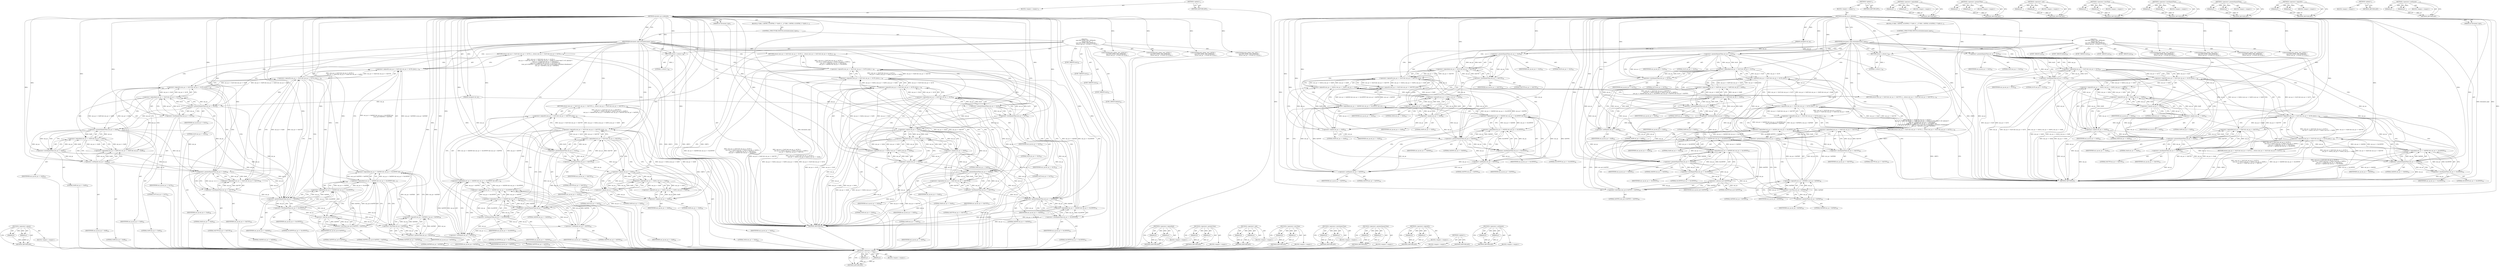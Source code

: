 digraph "&lt;operator&gt;.notEquals" {
vulnerable_187 [label=<(METHOD,&lt;operator&gt;.equals)>];
vulnerable_188 [label=<(PARAM,p1)>];
vulnerable_189 [label=<(PARAM,p2)>];
vulnerable_190 [label=<(BLOCK,&lt;empty&gt;,&lt;empty&gt;)>];
vulnerable_191 [label=<(METHOD_RETURN,ANY)>];
vulnerable_6 [label=<(METHOD,&lt;global&gt;)<SUB>1</SUB>>];
vulnerable_7 [label=<(BLOCK,&lt;empty&gt;,&lt;empty&gt;)<SUB>1</SUB>>];
vulnerable_8 [label=<(METHOD,unicode_cp_is_allowed)<SUB>1</SUB>>];
vulnerable_9 [label=<(PARAM,unsigned uni_cp)<SUB>1</SUB>>];
vulnerable_10 [label=<(PARAM,int document_type)<SUB>1</SUB>>];
vulnerable_11 [label=<(BLOCK,{
	/* XML 1.0				HTML 4.01			HTML 5
	 * 0x09..0...,{
	/* XML 1.0				HTML 4.01			HTML 5
	 * 0x09..0...)<SUB>2</SUB>>];
vulnerable_12 [label=<(CONTROL_STRUCTURE,SWITCH,switch(document_type))<SUB>27</SUB>>];
vulnerable_13 [label=<(IDENTIFIER,document_type,switch(document_type))<SUB>27</SUB>>];
vulnerable_14 [label="<(BLOCK,{
	case ENT_HTML_DOC_HTML401:
		return (uni_cp ...,{
	case ENT_HTML_DOC_HTML401:
		return (uni_cp ...)<SUB>27</SUB>>"];
vulnerable_15 [label=<(JUMP_TARGET,case)<SUB>28</SUB>>];
vulnerable_16 [label="<(IDENTIFIER,ENT_HTML_DOC_HTML401,{
	case ENT_HTML_DOC_HTML401:
		return (uni_cp ...)<SUB>28</SUB>>"];
vulnerable_17 [label=<(RETURN,return (uni_cp &gt;= 0x20 &amp;&amp; uni_cp &lt;= 0x7E) ||
		...,return (uni_cp &gt;= 0x20 &amp;&amp; uni_cp &lt;= 0x7E) ||
		...)<SUB>29</SUB>>];
vulnerable_18 [label=<(&lt;operator&gt;.logicalOr,(uni_cp &gt;= 0x20 &amp;&amp; uni_cp &lt;= 0x7E) ||
			(uni_c...)<SUB>29</SUB>>];
vulnerable_19 [label=<(&lt;operator&gt;.logicalOr,(uni_cp &gt;= 0x20 &amp;&amp; uni_cp &lt;= 0x7E) ||
			(uni_c...)<SUB>29</SUB>>];
vulnerable_20 [label=<(&lt;operator&gt;.logicalOr,(uni_cp &gt;= 0x20 &amp;&amp; uni_cp &lt;= 0x7E) ||
			(uni_c...)<SUB>29</SUB>>];
vulnerable_21 [label=<(&lt;operator&gt;.logicalAnd,uni_cp &gt;= 0x20 &amp;&amp; uni_cp &lt;= 0x7E)<SUB>29</SUB>>];
vulnerable_22 [label=<(&lt;operator&gt;.greaterEqualsThan,uni_cp &gt;= 0x20)<SUB>29</SUB>>];
vulnerable_23 [label=<(IDENTIFIER,uni_cp,uni_cp &gt;= 0x20)<SUB>29</SUB>>];
vulnerable_24 [label=<(LITERAL,0x20,uni_cp &gt;= 0x20)<SUB>29</SUB>>];
vulnerable_25 [label=<(&lt;operator&gt;.lessEqualsThan,uni_cp &lt;= 0x7E)<SUB>29</SUB>>];
vulnerable_26 [label=<(IDENTIFIER,uni_cp,uni_cp &lt;= 0x7E)<SUB>29</SUB>>];
vulnerable_27 [label=<(LITERAL,0x7E,uni_cp &lt;= 0x7E)<SUB>29</SUB>>];
vulnerable_28 [label=<(&lt;operator&gt;.logicalOr,uni_cp == 0x0A || uni_cp == 0x09 || uni_cp == 0x0D)<SUB>30</SUB>>];
vulnerable_29 [label=<(&lt;operator&gt;.logicalOr,uni_cp == 0x0A || uni_cp == 0x09)<SUB>30</SUB>>];
vulnerable_30 [label=<(&lt;operator&gt;.equals,uni_cp == 0x0A)<SUB>30</SUB>>];
vulnerable_31 [label=<(IDENTIFIER,uni_cp,uni_cp == 0x0A)<SUB>30</SUB>>];
vulnerable_32 [label=<(LITERAL,0x0A,uni_cp == 0x0A)<SUB>30</SUB>>];
vulnerable_33 [label=<(&lt;operator&gt;.equals,uni_cp == 0x09)<SUB>30</SUB>>];
vulnerable_34 [label=<(IDENTIFIER,uni_cp,uni_cp == 0x09)<SUB>30</SUB>>];
vulnerable_35 [label=<(LITERAL,0x09,uni_cp == 0x09)<SUB>30</SUB>>];
vulnerable_36 [label=<(&lt;operator&gt;.equals,uni_cp == 0x0D)<SUB>30</SUB>>];
vulnerable_37 [label=<(IDENTIFIER,uni_cp,uni_cp == 0x0D)<SUB>30</SUB>>];
vulnerable_38 [label=<(LITERAL,0x0D,uni_cp == 0x0D)<SUB>30</SUB>>];
vulnerable_39 [label=<(&lt;operator&gt;.logicalAnd,uni_cp &gt;= 0xA0 &amp;&amp; uni_cp &lt;= 0xD7FF)<SUB>31</SUB>>];
vulnerable_40 [label=<(&lt;operator&gt;.greaterEqualsThan,uni_cp &gt;= 0xA0)<SUB>31</SUB>>];
vulnerable_41 [label=<(IDENTIFIER,uni_cp,uni_cp &gt;= 0xA0)<SUB>31</SUB>>];
vulnerable_42 [label=<(LITERAL,0xA0,uni_cp &gt;= 0xA0)<SUB>31</SUB>>];
vulnerable_43 [label=<(&lt;operator&gt;.lessEqualsThan,uni_cp &lt;= 0xD7FF)<SUB>31</SUB>>];
vulnerable_44 [label=<(IDENTIFIER,uni_cp,uni_cp &lt;= 0xD7FF)<SUB>31</SUB>>];
vulnerable_45 [label=<(LITERAL,0xD7FF,uni_cp &lt;= 0xD7FF)<SUB>31</SUB>>];
vulnerable_46 [label=<(&lt;operator&gt;.logicalAnd,uni_cp &gt;= 0xE000 &amp;&amp; uni_cp &lt;= 0x10FFFF)<SUB>32</SUB>>];
vulnerable_47 [label=<(&lt;operator&gt;.greaterEqualsThan,uni_cp &gt;= 0xE000)<SUB>32</SUB>>];
vulnerable_48 [label=<(IDENTIFIER,uni_cp,uni_cp &gt;= 0xE000)<SUB>32</SUB>>];
vulnerable_49 [label=<(LITERAL,0xE000,uni_cp &gt;= 0xE000)<SUB>32</SUB>>];
vulnerable_50 [label=<(&lt;operator&gt;.lessEqualsThan,uni_cp &lt;= 0x10FFFF)<SUB>32</SUB>>];
vulnerable_51 [label=<(IDENTIFIER,uni_cp,uni_cp &lt;= 0x10FFFF)<SUB>32</SUB>>];
vulnerable_52 [label=<(LITERAL,0x10FFFF,uni_cp &lt;= 0x10FFFF)<SUB>32</SUB>>];
vulnerable_53 [label=<(JUMP_TARGET,case)<SUB>33</SUB>>];
vulnerable_54 [label="<(IDENTIFIER,ENT_HTML_DOC_HTML5,{
	case ENT_HTML_DOC_HTML401:
		return (uni_cp ...)<SUB>33</SUB>>"];
vulnerable_55 [label=<(RETURN,return (uni_cp &gt;= 0x20 &amp;&amp; uni_cp &lt;= 0x7E) ||
		...,return (uni_cp &gt;= 0x20 &amp;&amp; uni_cp &lt;= 0x7E) ||
		...)<SUB>34</SUB>>];
vulnerable_56 [label=<(&lt;operator&gt;.logicalOr,(uni_cp &gt;= 0x20 &amp;&amp; uni_cp &lt;= 0x7E) ||
			(uni_c...)<SUB>34</SUB>>];
vulnerable_57 [label=<(&lt;operator&gt;.logicalOr,(uni_cp &gt;= 0x20 &amp;&amp; uni_cp &lt;= 0x7E) ||
			(uni_c...)<SUB>34</SUB>>];
vulnerable_58 [label=<(&lt;operator&gt;.logicalOr,(uni_cp &gt;= 0x20 &amp;&amp; uni_cp &lt;= 0x7E) ||
			(uni_c...)<SUB>34</SUB>>];
vulnerable_59 [label=<(&lt;operator&gt;.logicalAnd,uni_cp &gt;= 0x20 &amp;&amp; uni_cp &lt;= 0x7E)<SUB>34</SUB>>];
vulnerable_60 [label=<(&lt;operator&gt;.greaterEqualsThan,uni_cp &gt;= 0x20)<SUB>34</SUB>>];
vulnerable_61 [label=<(IDENTIFIER,uni_cp,uni_cp &gt;= 0x20)<SUB>34</SUB>>];
vulnerable_62 [label=<(LITERAL,0x20,uni_cp &gt;= 0x20)<SUB>34</SUB>>];
vulnerable_63 [label=<(&lt;operator&gt;.lessEqualsThan,uni_cp &lt;= 0x7E)<SUB>34</SUB>>];
vulnerable_64 [label=<(IDENTIFIER,uni_cp,uni_cp &lt;= 0x7E)<SUB>34</SUB>>];
vulnerable_65 [label=<(LITERAL,0x7E,uni_cp &lt;= 0x7E)<SUB>34</SUB>>];
vulnerable_66 [label=<(&lt;operator&gt;.logicalAnd,uni_cp &gt;= 0x09 &amp;&amp; uni_cp &lt;= 0x0D &amp;&amp; uni_cp != 0x0B)<SUB>35</SUB>>];
vulnerable_67 [label=<(&lt;operator&gt;.logicalAnd,uni_cp &gt;= 0x09 &amp;&amp; uni_cp &lt;= 0x0D)<SUB>35</SUB>>];
vulnerable_68 [label=<(&lt;operator&gt;.greaterEqualsThan,uni_cp &gt;= 0x09)<SUB>35</SUB>>];
vulnerable_69 [label=<(IDENTIFIER,uni_cp,uni_cp &gt;= 0x09)<SUB>35</SUB>>];
vulnerable_70 [label=<(LITERAL,0x09,uni_cp &gt;= 0x09)<SUB>35</SUB>>];
vulnerable_71 [label=<(&lt;operator&gt;.lessEqualsThan,uni_cp &lt;= 0x0D)<SUB>35</SUB>>];
vulnerable_72 [label=<(IDENTIFIER,uni_cp,uni_cp &lt;= 0x0D)<SUB>35</SUB>>];
vulnerable_73 [label=<(LITERAL,0x0D,uni_cp &lt;= 0x0D)<SUB>35</SUB>>];
vulnerable_74 [label=<(&lt;operator&gt;.notEquals,uni_cp != 0x0B)<SUB>35</SUB>>];
vulnerable_75 [label=<(IDENTIFIER,uni_cp,uni_cp != 0x0B)<SUB>35</SUB>>];
vulnerable_76 [label=<(LITERAL,0x0B,uni_cp != 0x0B)<SUB>35</SUB>>];
vulnerable_77 [label=<(&lt;operator&gt;.logicalAnd,uni_cp &gt;= 0xA0 &amp;&amp; uni_cp &lt;= 0xD7FF)<SUB>36</SUB>>];
vulnerable_78 [label=<(&lt;operator&gt;.greaterEqualsThan,uni_cp &gt;= 0xA0)<SUB>36</SUB>>];
vulnerable_79 [label=<(IDENTIFIER,uni_cp,uni_cp &gt;= 0xA0)<SUB>36</SUB>>];
vulnerable_80 [label=<(LITERAL,0xA0,uni_cp &gt;= 0xA0)<SUB>36</SUB>>];
vulnerable_81 [label=<(&lt;operator&gt;.lessEqualsThan,uni_cp &lt;= 0xD7FF)<SUB>36</SUB>>];
vulnerable_82 [label=<(IDENTIFIER,uni_cp,uni_cp &lt;= 0xD7FF)<SUB>36</SUB>>];
vulnerable_83 [label=<(LITERAL,0xD7FF,uni_cp &lt;= 0xD7FF)<SUB>36</SUB>>];
vulnerable_84 [label=<(&lt;operator&gt;.logicalAnd,uni_cp &gt;= 0xE000 &amp;&amp; uni_cp &lt;= 0x10FFFF &amp;&amp;
				(...)<SUB>37</SUB>>];
vulnerable_85 [label=<(&lt;operator&gt;.logicalAnd,uni_cp &gt;= 0xE000 &amp;&amp; uni_cp &lt;= 0x10FFFF &amp;&amp;
				(...)<SUB>37</SUB>>];
vulnerable_86 [label=<(&lt;operator&gt;.logicalAnd,uni_cp &gt;= 0xE000 &amp;&amp; uni_cp &lt;= 0x10FFFF)<SUB>37</SUB>>];
vulnerable_87 [label=<(&lt;operator&gt;.greaterEqualsThan,uni_cp &gt;= 0xE000)<SUB>37</SUB>>];
vulnerable_88 [label=<(IDENTIFIER,uni_cp,uni_cp &gt;= 0xE000)<SUB>37</SUB>>];
vulnerable_89 [label=<(LITERAL,0xE000,uni_cp &gt;= 0xE000)<SUB>37</SUB>>];
vulnerable_90 [label=<(&lt;operator&gt;.lessEqualsThan,uni_cp &lt;= 0x10FFFF)<SUB>37</SUB>>];
vulnerable_91 [label=<(IDENTIFIER,uni_cp,uni_cp &lt;= 0x10FFFF)<SUB>37</SUB>>];
vulnerable_92 [label=<(LITERAL,0x10FFFF,uni_cp &lt;= 0x10FFFF)<SUB>37</SUB>>];
vulnerable_93 [label=<(&lt;operator&gt;.lessThan,(uni_cp &amp; 0xFFFF) &lt; 0xFFFE)<SUB>38</SUB>>];
vulnerable_94 [label=<(&lt;operator&gt;.and,uni_cp &amp; 0xFFFF)<SUB>38</SUB>>];
vulnerable_95 [label=<(IDENTIFIER,uni_cp,uni_cp &amp; 0xFFFF)<SUB>38</SUB>>];
vulnerable_96 [label=<(LITERAL,0xFFFF,uni_cp &amp; 0xFFFF)<SUB>38</SUB>>];
vulnerable_97 [label=<(LITERAL,0xFFFE,(uni_cp &amp; 0xFFFF) &lt; 0xFFFE)<SUB>38</SUB>>];
vulnerable_98 [label=<(&lt;operator&gt;.logicalOr,uni_cp &lt; 0xFDD0 || uni_cp &gt; 0xFDEF)<SUB>39</SUB>>];
vulnerable_99 [label=<(&lt;operator&gt;.lessThan,uni_cp &lt; 0xFDD0)<SUB>39</SUB>>];
vulnerable_100 [label=<(IDENTIFIER,uni_cp,uni_cp &lt; 0xFDD0)<SUB>39</SUB>>];
vulnerable_101 [label=<(LITERAL,0xFDD0,uni_cp &lt; 0xFDD0)<SUB>39</SUB>>];
vulnerable_102 [label=<(&lt;operator&gt;.greaterThan,uni_cp &gt; 0xFDEF)<SUB>39</SUB>>];
vulnerable_103 [label=<(IDENTIFIER,uni_cp,uni_cp &gt; 0xFDEF)<SUB>39</SUB>>];
vulnerable_104 [label=<(LITERAL,0xFDEF,uni_cp &gt; 0xFDEF)<SUB>39</SUB>>];
vulnerable_105 [label=<(JUMP_TARGET,case)<SUB>40</SUB>>];
vulnerable_106 [label="<(IDENTIFIER,ENT_HTML_DOC_XHTML,{
	case ENT_HTML_DOC_HTML401:
		return (uni_cp ...)<SUB>40</SUB>>"];
vulnerable_107 [label=<(JUMP_TARGET,case)<SUB>41</SUB>>];
vulnerable_108 [label="<(IDENTIFIER,ENT_HTML_DOC_XML1,{
	case ENT_HTML_DOC_HTML401:
		return (uni_cp ...)<SUB>41</SUB>>"];
vulnerable_109 [label=<(RETURN,return (uni_cp &gt;= 0x20 &amp;&amp; uni_cp &lt;= 0xD7FF) ||
...,return (uni_cp &gt;= 0x20 &amp;&amp; uni_cp &lt;= 0xD7FF) ||
...)<SUB>42</SUB>>];
vulnerable_110 [label=<(&lt;operator&gt;.logicalOr,(uni_cp &gt;= 0x20 &amp;&amp; uni_cp &lt;= 0xD7FF) ||
			(uni...)<SUB>42</SUB>>];
vulnerable_111 [label=<(&lt;operator&gt;.logicalOr,(uni_cp &gt;= 0x20 &amp;&amp; uni_cp &lt;= 0xD7FF) ||
			(uni...)<SUB>42</SUB>>];
vulnerable_112 [label=<(&lt;operator&gt;.logicalAnd,uni_cp &gt;= 0x20 &amp;&amp; uni_cp &lt;= 0xD7FF)<SUB>42</SUB>>];
vulnerable_113 [label=<(&lt;operator&gt;.greaterEqualsThan,uni_cp &gt;= 0x20)<SUB>42</SUB>>];
vulnerable_114 [label=<(IDENTIFIER,uni_cp,uni_cp &gt;= 0x20)<SUB>42</SUB>>];
vulnerable_115 [label=<(LITERAL,0x20,uni_cp &gt;= 0x20)<SUB>42</SUB>>];
vulnerable_116 [label=<(&lt;operator&gt;.lessEqualsThan,uni_cp &lt;= 0xD7FF)<SUB>42</SUB>>];
vulnerable_117 [label=<(IDENTIFIER,uni_cp,uni_cp &lt;= 0xD7FF)<SUB>42</SUB>>];
vulnerable_118 [label=<(LITERAL,0xD7FF,uni_cp &lt;= 0xD7FF)<SUB>42</SUB>>];
vulnerable_119 [label=<(&lt;operator&gt;.logicalOr,uni_cp == 0x0A || uni_cp == 0x09 || uni_cp == 0x0D)<SUB>43</SUB>>];
vulnerable_120 [label=<(&lt;operator&gt;.logicalOr,uni_cp == 0x0A || uni_cp == 0x09)<SUB>43</SUB>>];
vulnerable_121 [label=<(&lt;operator&gt;.equals,uni_cp == 0x0A)<SUB>43</SUB>>];
vulnerable_122 [label=<(IDENTIFIER,uni_cp,uni_cp == 0x0A)<SUB>43</SUB>>];
vulnerable_123 [label=<(LITERAL,0x0A,uni_cp == 0x0A)<SUB>43</SUB>>];
vulnerable_124 [label=<(&lt;operator&gt;.equals,uni_cp == 0x09)<SUB>43</SUB>>];
vulnerable_125 [label=<(IDENTIFIER,uni_cp,uni_cp == 0x09)<SUB>43</SUB>>];
vulnerable_126 [label=<(LITERAL,0x09,uni_cp == 0x09)<SUB>43</SUB>>];
vulnerable_127 [label=<(&lt;operator&gt;.equals,uni_cp == 0x0D)<SUB>43</SUB>>];
vulnerable_128 [label=<(IDENTIFIER,uni_cp,uni_cp == 0x0D)<SUB>43</SUB>>];
vulnerable_129 [label=<(LITERAL,0x0D,uni_cp == 0x0D)<SUB>43</SUB>>];
vulnerable_130 [label=<(&lt;operator&gt;.logicalAnd,uni_cp &gt;= 0xE000 &amp;&amp; uni_cp &lt;= 0x10FFFF &amp;&amp; uni_c...)<SUB>44</SUB>>];
vulnerable_131 [label=<(&lt;operator&gt;.logicalAnd,uni_cp &gt;= 0xE000 &amp;&amp; uni_cp &lt;= 0x10FFFF &amp;&amp; uni_c...)<SUB>44</SUB>>];
vulnerable_132 [label=<(&lt;operator&gt;.logicalAnd,uni_cp &gt;= 0xE000 &amp;&amp; uni_cp &lt;= 0x10FFFF)<SUB>44</SUB>>];
vulnerable_133 [label=<(&lt;operator&gt;.greaterEqualsThan,uni_cp &gt;= 0xE000)<SUB>44</SUB>>];
vulnerable_134 [label=<(IDENTIFIER,uni_cp,uni_cp &gt;= 0xE000)<SUB>44</SUB>>];
vulnerable_135 [label=<(LITERAL,0xE000,uni_cp &gt;= 0xE000)<SUB>44</SUB>>];
vulnerable_136 [label=<(&lt;operator&gt;.lessEqualsThan,uni_cp &lt;= 0x10FFFF)<SUB>44</SUB>>];
vulnerable_137 [label=<(IDENTIFIER,uni_cp,uni_cp &lt;= 0x10FFFF)<SUB>44</SUB>>];
vulnerable_138 [label=<(LITERAL,0x10FFFF,uni_cp &lt;= 0x10FFFF)<SUB>44</SUB>>];
vulnerable_139 [label=<(&lt;operator&gt;.notEquals,uni_cp != 0xFFFE)<SUB>44</SUB>>];
vulnerable_140 [label=<(IDENTIFIER,uni_cp,uni_cp != 0xFFFE)<SUB>44</SUB>>];
vulnerable_141 [label=<(LITERAL,0xFFFE,uni_cp != 0xFFFE)<SUB>44</SUB>>];
vulnerable_142 [label=<(&lt;operator&gt;.notEquals,uni_cp != 0xFFFF)<SUB>44</SUB>>];
vulnerable_143 [label=<(IDENTIFIER,uni_cp,uni_cp != 0xFFFF)<SUB>44</SUB>>];
vulnerable_144 [label=<(LITERAL,0xFFFF,uni_cp != 0xFFFF)<SUB>44</SUB>>];
vulnerable_145 [label=<(JUMP_TARGET,default)<SUB>45</SUB>>];
vulnerable_146 [label=<(RETURN,return 1;,return 1;)<SUB>46</SUB>>];
vulnerable_147 [label=<(LITERAL,1,return 1;)<SUB>46</SUB>>];
vulnerable_148 [label=<(METHOD_RETURN,int)<SUB>1</SUB>>];
vulnerable_150 [label=<(METHOD_RETURN,ANY)<SUB>1</SUB>>];
vulnerable_172 [label=<(METHOD,&lt;operator&gt;.logicalAnd)>];
vulnerable_173 [label=<(PARAM,p1)>];
vulnerable_174 [label=<(PARAM,p2)>];
vulnerable_175 [label=<(BLOCK,&lt;empty&gt;,&lt;empty&gt;)>];
vulnerable_176 [label=<(METHOD_RETURN,ANY)>];
vulnerable_207 [label=<(METHOD,&lt;operator&gt;.greaterThan)>];
vulnerable_208 [label=<(PARAM,p1)>];
vulnerable_209 [label=<(PARAM,p2)>];
vulnerable_210 [label=<(BLOCK,&lt;empty&gt;,&lt;empty&gt;)>];
vulnerable_211 [label=<(METHOD_RETURN,ANY)>];
vulnerable_202 [label=<(METHOD,&lt;operator&gt;.and)>];
vulnerable_203 [label=<(PARAM,p1)>];
vulnerable_204 [label=<(PARAM,p2)>];
vulnerable_205 [label=<(BLOCK,&lt;empty&gt;,&lt;empty&gt;)>];
vulnerable_206 [label=<(METHOD_RETURN,ANY)>];
vulnerable_197 [label=<(METHOD,&lt;operator&gt;.lessThan)>];
vulnerable_198 [label=<(PARAM,p1)>];
vulnerable_199 [label=<(PARAM,p2)>];
vulnerable_200 [label=<(BLOCK,&lt;empty&gt;,&lt;empty&gt;)>];
vulnerable_201 [label=<(METHOD_RETURN,ANY)>];
vulnerable_182 [label=<(METHOD,&lt;operator&gt;.lessEqualsThan)>];
vulnerable_183 [label=<(PARAM,p1)>];
vulnerable_184 [label=<(PARAM,p2)>];
vulnerable_185 [label=<(BLOCK,&lt;empty&gt;,&lt;empty&gt;)>];
vulnerable_186 [label=<(METHOD_RETURN,ANY)>];
vulnerable_177 [label=<(METHOD,&lt;operator&gt;.greaterEqualsThan)>];
vulnerable_178 [label=<(PARAM,p1)>];
vulnerable_179 [label=<(PARAM,p2)>];
vulnerable_180 [label=<(BLOCK,&lt;empty&gt;,&lt;empty&gt;)>];
vulnerable_181 [label=<(METHOD_RETURN,ANY)>];
vulnerable_167 [label=<(METHOD,&lt;operator&gt;.logicalOr)>];
vulnerable_168 [label=<(PARAM,p1)>];
vulnerable_169 [label=<(PARAM,p2)>];
vulnerable_170 [label=<(BLOCK,&lt;empty&gt;,&lt;empty&gt;)>];
vulnerable_171 [label=<(METHOD_RETURN,ANY)>];
vulnerable_161 [label=<(METHOD,&lt;global&gt;)<SUB>1</SUB>>];
vulnerable_162 [label=<(BLOCK,&lt;empty&gt;,&lt;empty&gt;)>];
vulnerable_163 [label=<(METHOD_RETURN,ANY)>];
vulnerable_192 [label=<(METHOD,&lt;operator&gt;.notEquals)>];
vulnerable_193 [label=<(PARAM,p1)>];
vulnerable_194 [label=<(PARAM,p2)>];
vulnerable_195 [label=<(BLOCK,&lt;empty&gt;,&lt;empty&gt;)>];
vulnerable_196 [label=<(METHOD_RETURN,ANY)>];
fixed_187 [label=<(METHOD,&lt;operator&gt;.equals)>];
fixed_188 [label=<(PARAM,p1)>];
fixed_189 [label=<(PARAM,p2)>];
fixed_190 [label=<(BLOCK,&lt;empty&gt;,&lt;empty&gt;)>];
fixed_191 [label=<(METHOD_RETURN,ANY)>];
fixed_6 [label=<(METHOD,&lt;global&gt;)<SUB>1</SUB>>];
fixed_7 [label=<(BLOCK,&lt;empty&gt;,&lt;empty&gt;)<SUB>1</SUB>>];
fixed_8 [label=<(METHOD,unicode_cp_is_allowed)<SUB>1</SUB>>];
fixed_9 [label=<(PARAM,unsigned uni_cp)<SUB>1</SUB>>];
fixed_10 [label=<(PARAM,int document_type)<SUB>1</SUB>>];
fixed_11 [label=<(BLOCK,{
	/* XML 1.0				HTML 4.01			HTML 5
	 * 0x09..0...,{
	/* XML 1.0				HTML 4.01			HTML 5
	 * 0x09..0...)<SUB>2</SUB>>];
fixed_12 [label=<(CONTROL_STRUCTURE,SWITCH,switch(document_type))<SUB>27</SUB>>];
fixed_13 [label=<(IDENTIFIER,document_type,switch(document_type))<SUB>27</SUB>>];
fixed_14 [label="<(BLOCK,{
	case ENT_HTML_DOC_HTML401:
		return (uni_cp ...,{
	case ENT_HTML_DOC_HTML401:
		return (uni_cp ...)<SUB>27</SUB>>"];
fixed_15 [label=<(JUMP_TARGET,case)<SUB>28</SUB>>];
fixed_16 [label="<(IDENTIFIER,ENT_HTML_DOC_HTML401,{
	case ENT_HTML_DOC_HTML401:
		return (uni_cp ...)<SUB>28</SUB>>"];
fixed_17 [label=<(RETURN,return (uni_cp &gt;= 0x20 &amp;&amp; uni_cp &lt;= 0x7E) ||
		...,return (uni_cp &gt;= 0x20 &amp;&amp; uni_cp &lt;= 0x7E) ||
		...)<SUB>29</SUB>>];
fixed_18 [label=<(&lt;operator&gt;.logicalOr,(uni_cp &gt;= 0x20 &amp;&amp; uni_cp &lt;= 0x7E) ||
			(uni_c...)<SUB>29</SUB>>];
fixed_19 [label=<(&lt;operator&gt;.logicalOr,(uni_cp &gt;= 0x20 &amp;&amp; uni_cp &lt;= 0x7E) ||
			(uni_c...)<SUB>29</SUB>>];
fixed_20 [label=<(&lt;operator&gt;.logicalOr,(uni_cp &gt;= 0x20 &amp;&amp; uni_cp &lt;= 0x7E) ||
			(uni_c...)<SUB>29</SUB>>];
fixed_21 [label=<(&lt;operator&gt;.logicalAnd,uni_cp &gt;= 0x20 &amp;&amp; uni_cp &lt;= 0x7E)<SUB>29</SUB>>];
fixed_22 [label=<(&lt;operator&gt;.greaterEqualsThan,uni_cp &gt;= 0x20)<SUB>29</SUB>>];
fixed_23 [label=<(IDENTIFIER,uni_cp,uni_cp &gt;= 0x20)<SUB>29</SUB>>];
fixed_24 [label=<(LITERAL,0x20,uni_cp &gt;= 0x20)<SUB>29</SUB>>];
fixed_25 [label=<(&lt;operator&gt;.lessEqualsThan,uni_cp &lt;= 0x7E)<SUB>29</SUB>>];
fixed_26 [label=<(IDENTIFIER,uni_cp,uni_cp &lt;= 0x7E)<SUB>29</SUB>>];
fixed_27 [label=<(LITERAL,0x7E,uni_cp &lt;= 0x7E)<SUB>29</SUB>>];
fixed_28 [label=<(&lt;operator&gt;.logicalOr,uni_cp == 0x0A || uni_cp == 0x09 || uni_cp == 0x0D)<SUB>30</SUB>>];
fixed_29 [label=<(&lt;operator&gt;.logicalOr,uni_cp == 0x0A || uni_cp == 0x09)<SUB>30</SUB>>];
fixed_30 [label=<(&lt;operator&gt;.equals,uni_cp == 0x0A)<SUB>30</SUB>>];
fixed_31 [label=<(IDENTIFIER,uni_cp,uni_cp == 0x0A)<SUB>30</SUB>>];
fixed_32 [label=<(LITERAL,0x0A,uni_cp == 0x0A)<SUB>30</SUB>>];
fixed_33 [label=<(&lt;operator&gt;.equals,uni_cp == 0x09)<SUB>30</SUB>>];
fixed_34 [label=<(IDENTIFIER,uni_cp,uni_cp == 0x09)<SUB>30</SUB>>];
fixed_35 [label=<(LITERAL,0x09,uni_cp == 0x09)<SUB>30</SUB>>];
fixed_36 [label=<(&lt;operator&gt;.equals,uni_cp == 0x0D)<SUB>30</SUB>>];
fixed_37 [label=<(IDENTIFIER,uni_cp,uni_cp == 0x0D)<SUB>30</SUB>>];
fixed_38 [label=<(LITERAL,0x0D,uni_cp == 0x0D)<SUB>30</SUB>>];
fixed_39 [label=<(&lt;operator&gt;.logicalAnd,uni_cp &gt;= 0xA0 &amp;&amp; uni_cp &lt;= 0xD7FF)<SUB>31</SUB>>];
fixed_40 [label=<(&lt;operator&gt;.greaterEqualsThan,uni_cp &gt;= 0xA0)<SUB>31</SUB>>];
fixed_41 [label=<(IDENTIFIER,uni_cp,uni_cp &gt;= 0xA0)<SUB>31</SUB>>];
fixed_42 [label=<(LITERAL,0xA0,uni_cp &gt;= 0xA0)<SUB>31</SUB>>];
fixed_43 [label=<(&lt;operator&gt;.lessEqualsThan,uni_cp &lt;= 0xD7FF)<SUB>31</SUB>>];
fixed_44 [label=<(IDENTIFIER,uni_cp,uni_cp &lt;= 0xD7FF)<SUB>31</SUB>>];
fixed_45 [label=<(LITERAL,0xD7FF,uni_cp &lt;= 0xD7FF)<SUB>31</SUB>>];
fixed_46 [label=<(&lt;operator&gt;.logicalAnd,uni_cp &gt;= 0xE000 &amp;&amp; uni_cp &lt;= 0x10FFFF)<SUB>32</SUB>>];
fixed_47 [label=<(&lt;operator&gt;.greaterEqualsThan,uni_cp &gt;= 0xE000)<SUB>32</SUB>>];
fixed_48 [label=<(IDENTIFIER,uni_cp,uni_cp &gt;= 0xE000)<SUB>32</SUB>>];
fixed_49 [label=<(LITERAL,0xE000,uni_cp &gt;= 0xE000)<SUB>32</SUB>>];
fixed_50 [label=<(&lt;operator&gt;.lessEqualsThan,uni_cp &lt;= 0x10FFFF)<SUB>32</SUB>>];
fixed_51 [label=<(IDENTIFIER,uni_cp,uni_cp &lt;= 0x10FFFF)<SUB>32</SUB>>];
fixed_52 [label=<(LITERAL,0x10FFFF,uni_cp &lt;= 0x10FFFF)<SUB>32</SUB>>];
fixed_53 [label=<(JUMP_TARGET,case)<SUB>33</SUB>>];
fixed_54 [label="<(IDENTIFIER,ENT_HTML_DOC_HTML5,{
	case ENT_HTML_DOC_HTML401:
		return (uni_cp ...)<SUB>33</SUB>>"];
fixed_55 [label=<(RETURN,return (uni_cp &gt;= 0x20 &amp;&amp; uni_cp &lt;= 0x7E) ||
		...,return (uni_cp &gt;= 0x20 &amp;&amp; uni_cp &lt;= 0x7E) ||
		...)<SUB>34</SUB>>];
fixed_56 [label=<(&lt;operator&gt;.logicalOr,(uni_cp &gt;= 0x20 &amp;&amp; uni_cp &lt;= 0x7E) ||
			(uni_c...)<SUB>34</SUB>>];
fixed_57 [label=<(&lt;operator&gt;.logicalOr,(uni_cp &gt;= 0x20 &amp;&amp; uni_cp &lt;= 0x7E) ||
			(uni_c...)<SUB>34</SUB>>];
fixed_58 [label=<(&lt;operator&gt;.logicalOr,(uni_cp &gt;= 0x20 &amp;&amp; uni_cp &lt;= 0x7E) ||
			(uni_c...)<SUB>34</SUB>>];
fixed_59 [label=<(&lt;operator&gt;.logicalAnd,uni_cp &gt;= 0x20 &amp;&amp; uni_cp &lt;= 0x7E)<SUB>34</SUB>>];
fixed_60 [label=<(&lt;operator&gt;.greaterEqualsThan,uni_cp &gt;= 0x20)<SUB>34</SUB>>];
fixed_61 [label=<(IDENTIFIER,uni_cp,uni_cp &gt;= 0x20)<SUB>34</SUB>>];
fixed_62 [label=<(LITERAL,0x20,uni_cp &gt;= 0x20)<SUB>34</SUB>>];
fixed_63 [label=<(&lt;operator&gt;.lessEqualsThan,uni_cp &lt;= 0x7E)<SUB>34</SUB>>];
fixed_64 [label=<(IDENTIFIER,uni_cp,uni_cp &lt;= 0x7E)<SUB>34</SUB>>];
fixed_65 [label=<(LITERAL,0x7E,uni_cp &lt;= 0x7E)<SUB>34</SUB>>];
fixed_66 [label=<(&lt;operator&gt;.logicalAnd,uni_cp &gt;= 0x09 &amp;&amp; uni_cp &lt;= 0x0D &amp;&amp; uni_cp != 0x0B)<SUB>35</SUB>>];
fixed_67 [label=<(&lt;operator&gt;.logicalAnd,uni_cp &gt;= 0x09 &amp;&amp; uni_cp &lt;= 0x0D)<SUB>35</SUB>>];
fixed_68 [label=<(&lt;operator&gt;.greaterEqualsThan,uni_cp &gt;= 0x09)<SUB>35</SUB>>];
fixed_69 [label=<(IDENTIFIER,uni_cp,uni_cp &gt;= 0x09)<SUB>35</SUB>>];
fixed_70 [label=<(LITERAL,0x09,uni_cp &gt;= 0x09)<SUB>35</SUB>>];
fixed_71 [label=<(&lt;operator&gt;.lessEqualsThan,uni_cp &lt;= 0x0D)<SUB>35</SUB>>];
fixed_72 [label=<(IDENTIFIER,uni_cp,uni_cp &lt;= 0x0D)<SUB>35</SUB>>];
fixed_73 [label=<(LITERAL,0x0D,uni_cp &lt;= 0x0D)<SUB>35</SUB>>];
fixed_74 [label=<(&lt;operator&gt;.notEquals,uni_cp != 0x0B)<SUB>35</SUB>>];
fixed_75 [label=<(IDENTIFIER,uni_cp,uni_cp != 0x0B)<SUB>35</SUB>>];
fixed_76 [label=<(LITERAL,0x0B,uni_cp != 0x0B)<SUB>35</SUB>>];
fixed_77 [label=<(&lt;operator&gt;.logicalAnd,uni_cp &gt;= 0xA0 &amp;&amp; uni_cp &lt;= 0xD7FF)<SUB>36</SUB>>];
fixed_78 [label=<(&lt;operator&gt;.greaterEqualsThan,uni_cp &gt;= 0xA0)<SUB>36</SUB>>];
fixed_79 [label=<(IDENTIFIER,uni_cp,uni_cp &gt;= 0xA0)<SUB>36</SUB>>];
fixed_80 [label=<(LITERAL,0xA0,uni_cp &gt;= 0xA0)<SUB>36</SUB>>];
fixed_81 [label=<(&lt;operator&gt;.lessEqualsThan,uni_cp &lt;= 0xD7FF)<SUB>36</SUB>>];
fixed_82 [label=<(IDENTIFIER,uni_cp,uni_cp &lt;= 0xD7FF)<SUB>36</SUB>>];
fixed_83 [label=<(LITERAL,0xD7FF,uni_cp &lt;= 0xD7FF)<SUB>36</SUB>>];
fixed_84 [label=<(&lt;operator&gt;.logicalAnd,uni_cp &gt;= 0xE000 &amp;&amp; uni_cp &lt;= 0x10FFFF &amp;&amp;
				(...)<SUB>37</SUB>>];
fixed_85 [label=<(&lt;operator&gt;.logicalAnd,uni_cp &gt;= 0xE000 &amp;&amp; uni_cp &lt;= 0x10FFFF &amp;&amp;
				(...)<SUB>37</SUB>>];
fixed_86 [label=<(&lt;operator&gt;.logicalAnd,uni_cp &gt;= 0xE000 &amp;&amp; uni_cp &lt;= 0x10FFFF)<SUB>37</SUB>>];
fixed_87 [label=<(&lt;operator&gt;.greaterEqualsThan,uni_cp &gt;= 0xE000)<SUB>37</SUB>>];
fixed_88 [label=<(IDENTIFIER,uni_cp,uni_cp &gt;= 0xE000)<SUB>37</SUB>>];
fixed_89 [label=<(LITERAL,0xE000,uni_cp &gt;= 0xE000)<SUB>37</SUB>>];
fixed_90 [label=<(&lt;operator&gt;.lessEqualsThan,uni_cp &lt;= 0x10FFFF)<SUB>37</SUB>>];
fixed_91 [label=<(IDENTIFIER,uni_cp,uni_cp &lt;= 0x10FFFF)<SUB>37</SUB>>];
fixed_92 [label=<(LITERAL,0x10FFFF,uni_cp &lt;= 0x10FFFF)<SUB>37</SUB>>];
fixed_93 [label=<(&lt;operator&gt;.lessThan,(uni_cp &amp; 0xFFFF) &lt; 0xFFFE)<SUB>38</SUB>>];
fixed_94 [label=<(&lt;operator&gt;.and,uni_cp &amp; 0xFFFF)<SUB>38</SUB>>];
fixed_95 [label=<(IDENTIFIER,uni_cp,uni_cp &amp; 0xFFFF)<SUB>38</SUB>>];
fixed_96 [label=<(LITERAL,0xFFFF,uni_cp &amp; 0xFFFF)<SUB>38</SUB>>];
fixed_97 [label=<(LITERAL,0xFFFE,(uni_cp &amp; 0xFFFF) &lt; 0xFFFE)<SUB>38</SUB>>];
fixed_98 [label=<(&lt;operator&gt;.logicalOr,uni_cp &lt; 0xFDD0 || uni_cp &gt; 0xFDEF)<SUB>39</SUB>>];
fixed_99 [label=<(&lt;operator&gt;.lessThan,uni_cp &lt; 0xFDD0)<SUB>39</SUB>>];
fixed_100 [label=<(IDENTIFIER,uni_cp,uni_cp &lt; 0xFDD0)<SUB>39</SUB>>];
fixed_101 [label=<(LITERAL,0xFDD0,uni_cp &lt; 0xFDD0)<SUB>39</SUB>>];
fixed_102 [label=<(&lt;operator&gt;.greaterThan,uni_cp &gt; 0xFDEF)<SUB>39</SUB>>];
fixed_103 [label=<(IDENTIFIER,uni_cp,uni_cp &gt; 0xFDEF)<SUB>39</SUB>>];
fixed_104 [label=<(LITERAL,0xFDEF,uni_cp &gt; 0xFDEF)<SUB>39</SUB>>];
fixed_105 [label=<(JUMP_TARGET,case)<SUB>40</SUB>>];
fixed_106 [label="<(IDENTIFIER,ENT_HTML_DOC_XHTML,{
	case ENT_HTML_DOC_HTML401:
		return (uni_cp ...)<SUB>40</SUB>>"];
fixed_107 [label=<(JUMP_TARGET,case)<SUB>41</SUB>>];
fixed_108 [label="<(IDENTIFIER,ENT_HTML_DOC_XML1,{
	case ENT_HTML_DOC_HTML401:
		return (uni_cp ...)<SUB>41</SUB>>"];
fixed_109 [label=<(RETURN,return (uni_cp &gt;= 0x20 &amp;&amp; uni_cp &lt;= 0xD7FF) ||
...,return (uni_cp &gt;= 0x20 &amp;&amp; uni_cp &lt;= 0xD7FF) ||
...)<SUB>42</SUB>>];
fixed_110 [label=<(&lt;operator&gt;.logicalOr,(uni_cp &gt;= 0x20 &amp;&amp; uni_cp &lt;= 0xD7FF) ||
			(uni...)<SUB>42</SUB>>];
fixed_111 [label=<(&lt;operator&gt;.logicalOr,(uni_cp &gt;= 0x20 &amp;&amp; uni_cp &lt;= 0xD7FF) ||
			(uni...)<SUB>42</SUB>>];
fixed_112 [label=<(&lt;operator&gt;.logicalAnd,uni_cp &gt;= 0x20 &amp;&amp; uni_cp &lt;= 0xD7FF)<SUB>42</SUB>>];
fixed_113 [label=<(&lt;operator&gt;.greaterEqualsThan,uni_cp &gt;= 0x20)<SUB>42</SUB>>];
fixed_114 [label=<(IDENTIFIER,uni_cp,uni_cp &gt;= 0x20)<SUB>42</SUB>>];
fixed_115 [label=<(LITERAL,0x20,uni_cp &gt;= 0x20)<SUB>42</SUB>>];
fixed_116 [label=<(&lt;operator&gt;.lessEqualsThan,uni_cp &lt;= 0xD7FF)<SUB>42</SUB>>];
fixed_117 [label=<(IDENTIFIER,uni_cp,uni_cp &lt;= 0xD7FF)<SUB>42</SUB>>];
fixed_118 [label=<(LITERAL,0xD7FF,uni_cp &lt;= 0xD7FF)<SUB>42</SUB>>];
fixed_119 [label=<(&lt;operator&gt;.logicalOr,uni_cp == 0x0A || uni_cp == 0x09 || uni_cp == 0x0D)<SUB>43</SUB>>];
fixed_120 [label=<(&lt;operator&gt;.logicalOr,uni_cp == 0x0A || uni_cp == 0x09)<SUB>43</SUB>>];
fixed_121 [label=<(&lt;operator&gt;.equals,uni_cp == 0x0A)<SUB>43</SUB>>];
fixed_122 [label=<(IDENTIFIER,uni_cp,uni_cp == 0x0A)<SUB>43</SUB>>];
fixed_123 [label=<(LITERAL,0x0A,uni_cp == 0x0A)<SUB>43</SUB>>];
fixed_124 [label=<(&lt;operator&gt;.equals,uni_cp == 0x09)<SUB>43</SUB>>];
fixed_125 [label=<(IDENTIFIER,uni_cp,uni_cp == 0x09)<SUB>43</SUB>>];
fixed_126 [label=<(LITERAL,0x09,uni_cp == 0x09)<SUB>43</SUB>>];
fixed_127 [label=<(&lt;operator&gt;.equals,uni_cp == 0x0D)<SUB>43</SUB>>];
fixed_128 [label=<(IDENTIFIER,uni_cp,uni_cp == 0x0D)<SUB>43</SUB>>];
fixed_129 [label=<(LITERAL,0x0D,uni_cp == 0x0D)<SUB>43</SUB>>];
fixed_130 [label=<(&lt;operator&gt;.logicalAnd,uni_cp &gt;= 0xE000 &amp;&amp; uni_cp &lt;= 0x10FFFF &amp;&amp; uni_c...)<SUB>44</SUB>>];
fixed_131 [label=<(&lt;operator&gt;.logicalAnd,uni_cp &gt;= 0xE000 &amp;&amp; uni_cp &lt;= 0x10FFFF &amp;&amp; uni_c...)<SUB>44</SUB>>];
fixed_132 [label=<(&lt;operator&gt;.logicalAnd,uni_cp &gt;= 0xE000 &amp;&amp; uni_cp &lt;= 0x10FFFF)<SUB>44</SUB>>];
fixed_133 [label=<(&lt;operator&gt;.greaterEqualsThan,uni_cp &gt;= 0xE000)<SUB>44</SUB>>];
fixed_134 [label=<(IDENTIFIER,uni_cp,uni_cp &gt;= 0xE000)<SUB>44</SUB>>];
fixed_135 [label=<(LITERAL,0xE000,uni_cp &gt;= 0xE000)<SUB>44</SUB>>];
fixed_136 [label=<(&lt;operator&gt;.lessEqualsThan,uni_cp &lt;= 0x10FFFF)<SUB>44</SUB>>];
fixed_137 [label=<(IDENTIFIER,uni_cp,uni_cp &lt;= 0x10FFFF)<SUB>44</SUB>>];
fixed_138 [label=<(LITERAL,0x10FFFF,uni_cp &lt;= 0x10FFFF)<SUB>44</SUB>>];
fixed_139 [label=<(&lt;operator&gt;.notEquals,uni_cp != 0xFFFE)<SUB>44</SUB>>];
fixed_140 [label=<(IDENTIFIER,uni_cp,uni_cp != 0xFFFE)<SUB>44</SUB>>];
fixed_141 [label=<(LITERAL,0xFFFE,uni_cp != 0xFFFE)<SUB>44</SUB>>];
fixed_142 [label=<(&lt;operator&gt;.notEquals,uni_cp != 0xFFFF)<SUB>44</SUB>>];
fixed_143 [label=<(IDENTIFIER,uni_cp,uni_cp != 0xFFFF)<SUB>44</SUB>>];
fixed_144 [label=<(LITERAL,0xFFFF,uni_cp != 0xFFFF)<SUB>44</SUB>>];
fixed_145 [label=<(JUMP_TARGET,default)<SUB>45</SUB>>];
fixed_146 [label=<(RETURN,return 1;,return 1;)<SUB>46</SUB>>];
fixed_147 [label=<(LITERAL,1,return 1;)<SUB>46</SUB>>];
fixed_148 [label=<(METHOD_RETURN,int)<SUB>1</SUB>>];
fixed_150 [label=<(METHOD_RETURN,ANY)<SUB>1</SUB>>];
fixed_172 [label=<(METHOD,&lt;operator&gt;.logicalAnd)>];
fixed_173 [label=<(PARAM,p1)>];
fixed_174 [label=<(PARAM,p2)>];
fixed_175 [label=<(BLOCK,&lt;empty&gt;,&lt;empty&gt;)>];
fixed_176 [label=<(METHOD_RETURN,ANY)>];
fixed_207 [label=<(METHOD,&lt;operator&gt;.greaterThan)>];
fixed_208 [label=<(PARAM,p1)>];
fixed_209 [label=<(PARAM,p2)>];
fixed_210 [label=<(BLOCK,&lt;empty&gt;,&lt;empty&gt;)>];
fixed_211 [label=<(METHOD_RETURN,ANY)>];
fixed_202 [label=<(METHOD,&lt;operator&gt;.and)>];
fixed_203 [label=<(PARAM,p1)>];
fixed_204 [label=<(PARAM,p2)>];
fixed_205 [label=<(BLOCK,&lt;empty&gt;,&lt;empty&gt;)>];
fixed_206 [label=<(METHOD_RETURN,ANY)>];
fixed_197 [label=<(METHOD,&lt;operator&gt;.lessThan)>];
fixed_198 [label=<(PARAM,p1)>];
fixed_199 [label=<(PARAM,p2)>];
fixed_200 [label=<(BLOCK,&lt;empty&gt;,&lt;empty&gt;)>];
fixed_201 [label=<(METHOD_RETURN,ANY)>];
fixed_182 [label=<(METHOD,&lt;operator&gt;.lessEqualsThan)>];
fixed_183 [label=<(PARAM,p1)>];
fixed_184 [label=<(PARAM,p2)>];
fixed_185 [label=<(BLOCK,&lt;empty&gt;,&lt;empty&gt;)>];
fixed_186 [label=<(METHOD_RETURN,ANY)>];
fixed_177 [label=<(METHOD,&lt;operator&gt;.greaterEqualsThan)>];
fixed_178 [label=<(PARAM,p1)>];
fixed_179 [label=<(PARAM,p2)>];
fixed_180 [label=<(BLOCK,&lt;empty&gt;,&lt;empty&gt;)>];
fixed_181 [label=<(METHOD_RETURN,ANY)>];
fixed_167 [label=<(METHOD,&lt;operator&gt;.logicalOr)>];
fixed_168 [label=<(PARAM,p1)>];
fixed_169 [label=<(PARAM,p2)>];
fixed_170 [label=<(BLOCK,&lt;empty&gt;,&lt;empty&gt;)>];
fixed_171 [label=<(METHOD_RETURN,ANY)>];
fixed_161 [label=<(METHOD,&lt;global&gt;)<SUB>1</SUB>>];
fixed_162 [label=<(BLOCK,&lt;empty&gt;,&lt;empty&gt;)>];
fixed_163 [label=<(METHOD_RETURN,ANY)>];
fixed_192 [label=<(METHOD,&lt;operator&gt;.notEquals)>];
fixed_193 [label=<(PARAM,p1)>];
fixed_194 [label=<(PARAM,p2)>];
fixed_195 [label=<(BLOCK,&lt;empty&gt;,&lt;empty&gt;)>];
fixed_196 [label=<(METHOD_RETURN,ANY)>];
vulnerable_187 -> vulnerable_188  [key=0, label="AST: "];
vulnerable_187 -> vulnerable_188  [key=1, label="DDG: "];
vulnerable_187 -> vulnerable_190  [key=0, label="AST: "];
vulnerable_187 -> vulnerable_189  [key=0, label="AST: "];
vulnerable_187 -> vulnerable_189  [key=1, label="DDG: "];
vulnerable_187 -> vulnerable_191  [key=0, label="AST: "];
vulnerable_187 -> vulnerable_191  [key=1, label="CFG: "];
vulnerable_188 -> vulnerable_191  [key=0, label="DDG: p1"];
vulnerable_189 -> vulnerable_191  [key=0, label="DDG: p2"];
vulnerable_190 -> fixed_187  [key=0];
vulnerable_191 -> fixed_187  [key=0];
vulnerable_6 -> vulnerable_7  [key=0, label="AST: "];
vulnerable_6 -> vulnerable_150  [key=0, label="AST: "];
vulnerable_6 -> vulnerable_150  [key=1, label="CFG: "];
vulnerable_7 -> vulnerable_8  [key=0, label="AST: "];
vulnerable_8 -> vulnerable_9  [key=0, label="AST: "];
vulnerable_8 -> vulnerable_9  [key=1, label="DDG: "];
vulnerable_8 -> vulnerable_10  [key=0, label="AST: "];
vulnerable_8 -> vulnerable_10  [key=1, label="DDG: "];
vulnerable_8 -> vulnerable_11  [key=0, label="AST: "];
vulnerable_8 -> vulnerable_148  [key=0, label="AST: "];
vulnerable_8 -> vulnerable_13  [key=0, label="CFG: "];
vulnerable_8 -> vulnerable_13  [key=1, label="DDG: "];
vulnerable_8 -> vulnerable_16  [key=0, label="DDG: "];
vulnerable_8 -> vulnerable_54  [key=0, label="DDG: "];
vulnerable_8 -> vulnerable_106  [key=0, label="DDG: "];
vulnerable_8 -> vulnerable_108  [key=0, label="DDG: "];
vulnerable_8 -> vulnerable_146  [key=0, label="DDG: "];
vulnerable_8 -> vulnerable_147  [key=0, label="DDG: "];
vulnerable_8 -> vulnerable_47  [key=0, label="DDG: "];
vulnerable_8 -> vulnerable_50  [key=0, label="DDG: "];
vulnerable_8 -> vulnerable_142  [key=0, label="DDG: "];
vulnerable_8 -> vulnerable_40  [key=0, label="DDG: "];
vulnerable_8 -> vulnerable_43  [key=0, label="DDG: "];
vulnerable_8 -> vulnerable_78  [key=0, label="DDG: "];
vulnerable_8 -> vulnerable_81  [key=0, label="DDG: "];
vulnerable_8 -> vulnerable_93  [key=0, label="DDG: "];
vulnerable_8 -> vulnerable_99  [key=0, label="DDG: "];
vulnerable_8 -> vulnerable_102  [key=0, label="DDG: "];
vulnerable_8 -> vulnerable_113  [key=0, label="DDG: "];
vulnerable_8 -> vulnerable_116  [key=0, label="DDG: "];
vulnerable_8 -> vulnerable_127  [key=0, label="DDG: "];
vulnerable_8 -> vulnerable_139  [key=0, label="DDG: "];
vulnerable_8 -> vulnerable_22  [key=0, label="DDG: "];
vulnerable_8 -> vulnerable_25  [key=0, label="DDG: "];
vulnerable_8 -> vulnerable_36  [key=0, label="DDG: "];
vulnerable_8 -> vulnerable_60  [key=0, label="DDG: "];
vulnerable_8 -> vulnerable_63  [key=0, label="DDG: "];
vulnerable_8 -> vulnerable_74  [key=0, label="DDG: "];
vulnerable_8 -> vulnerable_87  [key=0, label="DDG: "];
vulnerable_8 -> vulnerable_90  [key=0, label="DDG: "];
vulnerable_8 -> vulnerable_94  [key=0, label="DDG: "];
vulnerable_8 -> vulnerable_121  [key=0, label="DDG: "];
vulnerable_8 -> vulnerable_124  [key=0, label="DDG: "];
vulnerable_8 -> vulnerable_133  [key=0, label="DDG: "];
vulnerable_8 -> vulnerable_136  [key=0, label="DDG: "];
vulnerable_8 -> vulnerable_30  [key=0, label="DDG: "];
vulnerable_8 -> vulnerable_33  [key=0, label="DDG: "];
vulnerable_8 -> vulnerable_68  [key=0, label="DDG: "];
vulnerable_8 -> vulnerable_71  [key=0, label="DDG: "];
vulnerable_9 -> vulnerable_113  [key=0, label="DDG: uni_cp"];
vulnerable_9 -> vulnerable_22  [key=0, label="DDG: uni_cp"];
vulnerable_9 -> vulnerable_60  [key=0, label="DDG: uni_cp"];
vulnerable_10 -> vulnerable_148  [key=0, label="DDG: document_type"];
vulnerable_11 -> vulnerable_12  [key=0, label="AST: "];
vulnerable_12 -> vulnerable_13  [key=0, label="AST: "];
vulnerable_12 -> vulnerable_14  [key=0, label="AST: "];
vulnerable_13 -> vulnerable_22  [key=0, label="CFG: "];
vulnerable_13 -> vulnerable_22  [key=1, label="CDG: "];
vulnerable_13 -> vulnerable_60  [key=0, label="CFG: "];
vulnerable_13 -> vulnerable_60  [key=1, label="CDG: "];
vulnerable_13 -> vulnerable_113  [key=0, label="CFG: "];
vulnerable_13 -> vulnerable_113  [key=1, label="CDG: "];
vulnerable_13 -> vulnerable_146  [key=0, label="CFG: "];
vulnerable_13 -> vulnerable_146  [key=1, label="CDG: "];
vulnerable_13 -> vulnerable_17  [key=0, label="CDG: "];
vulnerable_13 -> vulnerable_21  [key=0, label="CDG: "];
vulnerable_13 -> vulnerable_57  [key=0, label="CDG: "];
vulnerable_13 -> vulnerable_19  [key=0, label="CDG: "];
vulnerable_13 -> vulnerable_20  [key=0, label="CDG: "];
vulnerable_13 -> vulnerable_56  [key=0, label="CDG: "];
vulnerable_13 -> vulnerable_18  [key=0, label="CDG: "];
vulnerable_13 -> vulnerable_59  [key=0, label="CDG: "];
vulnerable_13 -> vulnerable_112  [key=0, label="CDG: "];
vulnerable_13 -> vulnerable_58  [key=0, label="CDG: "];
vulnerable_13 -> vulnerable_111  [key=0, label="CDG: "];
vulnerable_13 -> vulnerable_110  [key=0, label="CDG: "];
vulnerable_13 -> vulnerable_55  [key=0, label="CDG: "];
vulnerable_13 -> vulnerable_109  [key=0, label="CDG: "];
vulnerable_14 -> vulnerable_15  [key=0, label="AST: "];
vulnerable_14 -> vulnerable_16  [key=0, label="AST: "];
vulnerable_14 -> vulnerable_17  [key=0, label="AST: "];
vulnerable_14 -> vulnerable_53  [key=0, label="AST: "];
vulnerable_14 -> vulnerable_54  [key=0, label="AST: "];
vulnerable_14 -> vulnerable_55  [key=0, label="AST: "];
vulnerable_14 -> vulnerable_105  [key=0, label="AST: "];
vulnerable_14 -> vulnerable_106  [key=0, label="AST: "];
vulnerable_14 -> vulnerable_107  [key=0, label="AST: "];
vulnerable_14 -> vulnerable_108  [key=0, label="AST: "];
vulnerable_14 -> vulnerable_109  [key=0, label="AST: "];
vulnerable_14 -> vulnerable_145  [key=0, label="AST: "];
vulnerable_14 -> vulnerable_146  [key=0, label="AST: "];
vulnerable_15 -> fixed_187  [key=0];
vulnerable_16 -> fixed_187  [key=0];
vulnerable_17 -> vulnerable_18  [key=0, label="AST: "];
vulnerable_17 -> vulnerable_148  [key=0, label="CFG: "];
vulnerable_17 -> vulnerable_148  [key=1, label="DDG: &lt;RET&gt;"];
vulnerable_18 -> vulnerable_19  [key=0, label="AST: "];
vulnerable_18 -> vulnerable_46  [key=0, label="AST: "];
vulnerable_18 -> vulnerable_17  [key=0, label="CFG: "];
vulnerable_18 -> vulnerable_17  [key=1, label="DDG: (uni_cp &gt;= 0x20 &amp;&amp; uni_cp &lt;= 0x7E) ||
			(uni_cp == 0x0A || uni_cp == 0x09 || uni_cp == 0x0D) ||
			(uni_cp &gt;= 0xA0 &amp;&amp; uni_cp &lt;= 0xD7FF) ||
			(uni_cp &gt;= 0xE000 &amp;&amp; uni_cp &lt;= 0x10FFFF)"];
vulnerable_18 -> vulnerable_148  [key=0, label="DDG: (uni_cp &gt;= 0x20 &amp;&amp; uni_cp &lt;= 0x7E) ||
			(uni_cp == 0x0A || uni_cp == 0x09 || uni_cp == 0x0D) ||
			(uni_cp &gt;= 0xA0 &amp;&amp; uni_cp &lt;= 0xD7FF)"];
vulnerable_18 -> vulnerable_148  [key=1, label="DDG: uni_cp &gt;= 0xE000 &amp;&amp; uni_cp &lt;= 0x10FFFF"];
vulnerable_18 -> vulnerable_148  [key=2, label="DDG: (uni_cp &gt;= 0x20 &amp;&amp; uni_cp &lt;= 0x7E) ||
			(uni_cp == 0x0A || uni_cp == 0x09 || uni_cp == 0x0D) ||
			(uni_cp &gt;= 0xA0 &amp;&amp; uni_cp &lt;= 0xD7FF) ||
			(uni_cp &gt;= 0xE000 &amp;&amp; uni_cp &lt;= 0x10FFFF)"];
vulnerable_19 -> vulnerable_20  [key=0, label="AST: "];
vulnerable_19 -> vulnerable_39  [key=0, label="AST: "];
vulnerable_19 -> vulnerable_18  [key=0, label="CFG: "];
vulnerable_19 -> vulnerable_18  [key=1, label="DDG: (uni_cp &gt;= 0x20 &amp;&amp; uni_cp &lt;= 0x7E) ||
			(uni_cp == 0x0A || uni_cp == 0x09 || uni_cp == 0x0D)"];
vulnerable_19 -> vulnerable_18  [key=2, label="DDG: uni_cp &gt;= 0xA0 &amp;&amp; uni_cp &lt;= 0xD7FF"];
vulnerable_19 -> vulnerable_47  [key=0, label="CFG: "];
vulnerable_19 -> vulnerable_47  [key=1, label="CDG: "];
vulnerable_19 -> vulnerable_148  [key=0, label="DDG: (uni_cp &gt;= 0x20 &amp;&amp; uni_cp &lt;= 0x7E) ||
			(uni_cp == 0x0A || uni_cp == 0x09 || uni_cp == 0x0D)"];
vulnerable_19 -> vulnerable_148  [key=1, label="DDG: uni_cp &gt;= 0xA0 &amp;&amp; uni_cp &lt;= 0xD7FF"];
vulnerable_19 -> vulnerable_46  [key=0, label="CDG: "];
vulnerable_20 -> vulnerable_21  [key=0, label="AST: "];
vulnerable_20 -> vulnerable_28  [key=0, label="AST: "];
vulnerable_20 -> vulnerable_19  [key=0, label="CFG: "];
vulnerable_20 -> vulnerable_19  [key=1, label="DDG: uni_cp &gt;= 0x20 &amp;&amp; uni_cp &lt;= 0x7E"];
vulnerable_20 -> vulnerable_19  [key=2, label="DDG: uni_cp == 0x0A || uni_cp == 0x09 || uni_cp == 0x0D"];
vulnerable_20 -> vulnerable_40  [key=0, label="CFG: "];
vulnerable_20 -> vulnerable_40  [key=1, label="CDG: "];
vulnerable_20 -> vulnerable_148  [key=0, label="DDG: uni_cp &gt;= 0x20 &amp;&amp; uni_cp &lt;= 0x7E"];
vulnerable_20 -> vulnerable_148  [key=1, label="DDG: uni_cp == 0x0A || uni_cp == 0x09 || uni_cp == 0x0D"];
vulnerable_20 -> vulnerable_39  [key=0, label="CDG: "];
vulnerable_21 -> vulnerable_22  [key=0, label="AST: "];
vulnerable_21 -> vulnerable_25  [key=0, label="AST: "];
vulnerable_21 -> vulnerable_20  [key=0, label="CFG: "];
vulnerable_21 -> vulnerable_20  [key=1, label="DDG: uni_cp &gt;= 0x20"];
vulnerable_21 -> vulnerable_20  [key=2, label="DDG: uni_cp &lt;= 0x7E"];
vulnerable_21 -> vulnerable_30  [key=0, label="CFG: "];
vulnerable_21 -> vulnerable_30  [key=1, label="CDG: "];
vulnerable_21 -> vulnerable_148  [key=0, label="DDG: uni_cp &gt;= 0x20"];
vulnerable_21 -> vulnerable_148  [key=1, label="DDG: uni_cp &lt;= 0x7E"];
vulnerable_21 -> vulnerable_28  [key=0, label="CDG: "];
vulnerable_21 -> vulnerable_29  [key=0, label="CDG: "];
vulnerable_22 -> vulnerable_23  [key=0, label="AST: "];
vulnerable_22 -> vulnerable_24  [key=0, label="AST: "];
vulnerable_22 -> vulnerable_21  [key=0, label="CFG: "];
vulnerable_22 -> vulnerable_21  [key=1, label="DDG: uni_cp"];
vulnerable_22 -> vulnerable_21  [key=2, label="DDG: 0x20"];
vulnerable_22 -> vulnerable_25  [key=0, label="CFG: "];
vulnerable_22 -> vulnerable_25  [key=1, label="DDG: uni_cp"];
vulnerable_22 -> vulnerable_25  [key=2, label="CDG: "];
vulnerable_22 -> vulnerable_148  [key=0, label="DDG: uni_cp"];
vulnerable_22 -> vulnerable_47  [key=0, label="DDG: uni_cp"];
vulnerable_22 -> vulnerable_40  [key=0, label="DDG: uni_cp"];
vulnerable_22 -> vulnerable_30  [key=0, label="DDG: uni_cp"];
vulnerable_23 -> fixed_187  [key=0];
vulnerable_24 -> fixed_187  [key=0];
vulnerable_25 -> vulnerable_26  [key=0, label="AST: "];
vulnerable_25 -> vulnerable_27  [key=0, label="AST: "];
vulnerable_25 -> vulnerable_21  [key=0, label="CFG: "];
vulnerable_25 -> vulnerable_21  [key=1, label="DDG: uni_cp"];
vulnerable_25 -> vulnerable_21  [key=2, label="DDG: 0x7E"];
vulnerable_25 -> vulnerable_148  [key=0, label="DDG: uni_cp"];
vulnerable_25 -> vulnerable_47  [key=0, label="DDG: uni_cp"];
vulnerable_25 -> vulnerable_40  [key=0, label="DDG: uni_cp"];
vulnerable_25 -> vulnerable_30  [key=0, label="DDG: uni_cp"];
vulnerable_26 -> fixed_187  [key=0];
vulnerable_27 -> fixed_187  [key=0];
vulnerable_28 -> vulnerable_29  [key=0, label="AST: "];
vulnerable_28 -> vulnerable_36  [key=0, label="AST: "];
vulnerable_28 -> vulnerable_20  [key=0, label="CFG: "];
vulnerable_28 -> vulnerable_20  [key=1, label="DDG: uni_cp == 0x0A || uni_cp == 0x09"];
vulnerable_28 -> vulnerable_20  [key=2, label="DDG: uni_cp == 0x0D"];
vulnerable_28 -> vulnerable_148  [key=0, label="DDG: uni_cp == 0x0A || uni_cp == 0x09"];
vulnerable_28 -> vulnerable_148  [key=1, label="DDG: uni_cp == 0x0D"];
vulnerable_29 -> vulnerable_30  [key=0, label="AST: "];
vulnerable_29 -> vulnerable_33  [key=0, label="AST: "];
vulnerable_29 -> vulnerable_28  [key=0, label="CFG: "];
vulnerable_29 -> vulnerable_28  [key=1, label="DDG: uni_cp == 0x0A"];
vulnerable_29 -> vulnerable_28  [key=2, label="DDG: uni_cp == 0x09"];
vulnerable_29 -> vulnerable_36  [key=0, label="CFG: "];
vulnerable_29 -> vulnerable_36  [key=1, label="CDG: "];
vulnerable_29 -> vulnerable_148  [key=0, label="DDG: uni_cp == 0x0A"];
vulnerable_29 -> vulnerable_148  [key=1, label="DDG: uni_cp == 0x09"];
vulnerable_30 -> vulnerable_31  [key=0, label="AST: "];
vulnerable_30 -> vulnerable_32  [key=0, label="AST: "];
vulnerable_30 -> vulnerable_29  [key=0, label="CFG: "];
vulnerable_30 -> vulnerable_29  [key=1, label="DDG: uni_cp"];
vulnerable_30 -> vulnerable_29  [key=2, label="DDG: 0x0A"];
vulnerable_30 -> vulnerable_33  [key=0, label="CFG: "];
vulnerable_30 -> vulnerable_33  [key=1, label="DDG: uni_cp"];
vulnerable_30 -> vulnerable_33  [key=2, label="CDG: "];
vulnerable_30 -> vulnerable_148  [key=0, label="DDG: uni_cp"];
vulnerable_30 -> vulnerable_47  [key=0, label="DDG: uni_cp"];
vulnerable_30 -> vulnerable_40  [key=0, label="DDG: uni_cp"];
vulnerable_30 -> vulnerable_36  [key=0, label="DDG: uni_cp"];
vulnerable_31 -> fixed_187  [key=0];
vulnerable_32 -> fixed_187  [key=0];
vulnerable_33 -> vulnerable_34  [key=0, label="AST: "];
vulnerable_33 -> vulnerable_35  [key=0, label="AST: "];
vulnerable_33 -> vulnerable_29  [key=0, label="CFG: "];
vulnerable_33 -> vulnerable_29  [key=1, label="DDG: uni_cp"];
vulnerable_33 -> vulnerable_29  [key=2, label="DDG: 0x09"];
vulnerable_33 -> vulnerable_148  [key=0, label="DDG: uni_cp"];
vulnerable_33 -> vulnerable_47  [key=0, label="DDG: uni_cp"];
vulnerable_33 -> vulnerable_40  [key=0, label="DDG: uni_cp"];
vulnerable_33 -> vulnerable_36  [key=0, label="DDG: uni_cp"];
vulnerable_34 -> fixed_187  [key=0];
vulnerable_35 -> fixed_187  [key=0];
vulnerable_36 -> vulnerable_37  [key=0, label="AST: "];
vulnerable_36 -> vulnerable_38  [key=0, label="AST: "];
vulnerable_36 -> vulnerable_28  [key=0, label="CFG: "];
vulnerable_36 -> vulnerable_28  [key=1, label="DDG: uni_cp"];
vulnerable_36 -> vulnerable_28  [key=2, label="DDG: 0x0D"];
vulnerable_36 -> vulnerable_148  [key=0, label="DDG: uni_cp"];
vulnerable_36 -> vulnerable_47  [key=0, label="DDG: uni_cp"];
vulnerable_36 -> vulnerable_40  [key=0, label="DDG: uni_cp"];
vulnerable_37 -> fixed_187  [key=0];
vulnerable_38 -> fixed_187  [key=0];
vulnerable_39 -> vulnerable_40  [key=0, label="AST: "];
vulnerable_39 -> vulnerable_43  [key=0, label="AST: "];
vulnerable_39 -> vulnerable_19  [key=0, label="CFG: "];
vulnerable_39 -> vulnerable_19  [key=1, label="DDG: uni_cp &gt;= 0xA0"];
vulnerable_39 -> vulnerable_19  [key=2, label="DDG: uni_cp &lt;= 0xD7FF"];
vulnerable_39 -> vulnerable_148  [key=0, label="DDG: uni_cp &gt;= 0xA0"];
vulnerable_39 -> vulnerable_148  [key=1, label="DDG: uni_cp &lt;= 0xD7FF"];
vulnerable_40 -> vulnerable_41  [key=0, label="AST: "];
vulnerable_40 -> vulnerable_42  [key=0, label="AST: "];
vulnerable_40 -> vulnerable_39  [key=0, label="CFG: "];
vulnerable_40 -> vulnerable_39  [key=1, label="DDG: uni_cp"];
vulnerable_40 -> vulnerable_39  [key=2, label="DDG: 0xA0"];
vulnerable_40 -> vulnerable_43  [key=0, label="CFG: "];
vulnerable_40 -> vulnerable_43  [key=1, label="DDG: uni_cp"];
vulnerable_40 -> vulnerable_43  [key=2, label="CDG: "];
vulnerable_40 -> vulnerable_148  [key=0, label="DDG: uni_cp"];
vulnerable_40 -> vulnerable_47  [key=0, label="DDG: uni_cp"];
vulnerable_41 -> fixed_187  [key=0];
vulnerable_42 -> fixed_187  [key=0];
vulnerable_43 -> vulnerable_44  [key=0, label="AST: "];
vulnerable_43 -> vulnerable_45  [key=0, label="AST: "];
vulnerable_43 -> vulnerable_39  [key=0, label="CFG: "];
vulnerable_43 -> vulnerable_39  [key=1, label="DDG: uni_cp"];
vulnerable_43 -> vulnerable_39  [key=2, label="DDG: 0xD7FF"];
vulnerable_43 -> vulnerable_148  [key=0, label="DDG: uni_cp"];
vulnerable_43 -> vulnerable_47  [key=0, label="DDG: uni_cp"];
vulnerable_44 -> fixed_187  [key=0];
vulnerable_45 -> fixed_187  [key=0];
vulnerable_46 -> vulnerable_47  [key=0, label="AST: "];
vulnerable_46 -> vulnerable_50  [key=0, label="AST: "];
vulnerable_46 -> vulnerable_18  [key=0, label="CFG: "];
vulnerable_46 -> vulnerable_18  [key=1, label="DDG: uni_cp &gt;= 0xE000"];
vulnerable_46 -> vulnerable_18  [key=2, label="DDG: uni_cp &lt;= 0x10FFFF"];
vulnerable_46 -> vulnerable_148  [key=0, label="DDG: uni_cp &gt;= 0xE000"];
vulnerable_46 -> vulnerable_148  [key=1, label="DDG: uni_cp &lt;= 0x10FFFF"];
vulnerable_47 -> vulnerable_48  [key=0, label="AST: "];
vulnerable_47 -> vulnerable_49  [key=0, label="AST: "];
vulnerable_47 -> vulnerable_46  [key=0, label="CFG: "];
vulnerable_47 -> vulnerable_46  [key=1, label="DDG: uni_cp"];
vulnerable_47 -> vulnerable_46  [key=2, label="DDG: 0xE000"];
vulnerable_47 -> vulnerable_50  [key=0, label="CFG: "];
vulnerable_47 -> vulnerable_50  [key=1, label="DDG: uni_cp"];
vulnerable_47 -> vulnerable_50  [key=2, label="CDG: "];
vulnerable_47 -> vulnerable_148  [key=0, label="DDG: uni_cp"];
vulnerable_48 -> fixed_187  [key=0];
vulnerable_49 -> fixed_187  [key=0];
vulnerable_50 -> vulnerable_51  [key=0, label="AST: "];
vulnerable_50 -> vulnerable_52  [key=0, label="AST: "];
vulnerable_50 -> vulnerable_46  [key=0, label="CFG: "];
vulnerable_50 -> vulnerable_46  [key=1, label="DDG: uni_cp"];
vulnerable_50 -> vulnerable_46  [key=2, label="DDG: 0x10FFFF"];
vulnerable_50 -> vulnerable_148  [key=0, label="DDG: uni_cp"];
vulnerable_51 -> fixed_187  [key=0];
vulnerable_52 -> fixed_187  [key=0];
vulnerable_53 -> fixed_187  [key=0];
vulnerable_54 -> fixed_187  [key=0];
vulnerable_55 -> vulnerable_56  [key=0, label="AST: "];
vulnerable_55 -> vulnerable_148  [key=0, label="CFG: "];
vulnerable_55 -> vulnerable_148  [key=1, label="DDG: &lt;RET&gt;"];
vulnerable_56 -> vulnerable_57  [key=0, label="AST: "];
vulnerable_56 -> vulnerable_84  [key=0, label="AST: "];
vulnerable_56 -> vulnerable_55  [key=0, label="CFG: "];
vulnerable_56 -> vulnerable_55  [key=1, label="DDG: (uni_cp &gt;= 0x20 &amp;&amp; uni_cp &lt;= 0x7E) ||
			(uni_cp &gt;= 0x09 &amp;&amp; uni_cp &lt;= 0x0D &amp;&amp; uni_cp != 0x0B) || /* form feed U+0C allowed */
			(uni_cp &gt;= 0xA0 &amp;&amp; uni_cp &lt;= 0xD7FF) ||
			(uni_cp &gt;= 0xE000 &amp;&amp; uni_cp &lt;= 0x10FFFF &amp;&amp;
				((uni_cp &amp; 0xFFFF) &lt; 0xFFFE) &amp;&amp; /* last two of each plane (nonchars) disallowed */
				(uni_cp &lt; 0xFDD0 || uni_cp &gt; 0xFDEF))"];
vulnerable_57 -> vulnerable_58  [key=0, label="AST: "];
vulnerable_57 -> vulnerable_77  [key=0, label="AST: "];
vulnerable_57 -> vulnerable_56  [key=0, label="CFG: "];
vulnerable_57 -> vulnerable_56  [key=1, label="DDG: (uni_cp &gt;= 0x20 &amp;&amp; uni_cp &lt;= 0x7E) ||
			(uni_cp &gt;= 0x09 &amp;&amp; uni_cp &lt;= 0x0D &amp;&amp; uni_cp != 0x0B)"];
vulnerable_57 -> vulnerable_56  [key=2, label="DDG: uni_cp &gt;= 0xA0 &amp;&amp; uni_cp &lt;= 0xD7FF"];
vulnerable_57 -> vulnerable_87  [key=0, label="CFG: "];
vulnerable_57 -> vulnerable_87  [key=1, label="CDG: "];
vulnerable_57 -> vulnerable_84  [key=0, label="CDG: "];
vulnerable_57 -> vulnerable_85  [key=0, label="CDG: "];
vulnerable_57 -> vulnerable_86  [key=0, label="CDG: "];
vulnerable_58 -> vulnerable_59  [key=0, label="AST: "];
vulnerable_58 -> vulnerable_66  [key=0, label="AST: "];
vulnerable_58 -> vulnerable_57  [key=0, label="CFG: "];
vulnerable_58 -> vulnerable_57  [key=1, label="DDG: uni_cp &gt;= 0x20 &amp;&amp; uni_cp &lt;= 0x7E"];
vulnerable_58 -> vulnerable_57  [key=2, label="DDG: uni_cp &gt;= 0x09 &amp;&amp; uni_cp &lt;= 0x0D &amp;&amp; uni_cp != 0x0B"];
vulnerable_58 -> vulnerable_78  [key=0, label="CFG: "];
vulnerable_58 -> vulnerable_78  [key=1, label="CDG: "];
vulnerable_58 -> vulnerable_77  [key=0, label="CDG: "];
vulnerable_59 -> vulnerable_60  [key=0, label="AST: "];
vulnerable_59 -> vulnerable_63  [key=0, label="AST: "];
vulnerable_59 -> vulnerable_58  [key=0, label="CFG: "];
vulnerable_59 -> vulnerable_58  [key=1, label="DDG: uni_cp &gt;= 0x20"];
vulnerable_59 -> vulnerable_58  [key=2, label="DDG: uni_cp &lt;= 0x7E"];
vulnerable_59 -> vulnerable_68  [key=0, label="CFG: "];
vulnerable_59 -> vulnerable_68  [key=1, label="CDG: "];
vulnerable_59 -> vulnerable_67  [key=0, label="CDG: "];
vulnerable_59 -> vulnerable_66  [key=0, label="CDG: "];
vulnerable_60 -> vulnerable_61  [key=0, label="AST: "];
vulnerable_60 -> vulnerable_62  [key=0, label="AST: "];
vulnerable_60 -> vulnerable_59  [key=0, label="CFG: "];
vulnerable_60 -> vulnerable_59  [key=1, label="DDG: uni_cp"];
vulnerable_60 -> vulnerable_59  [key=2, label="DDG: 0x20"];
vulnerable_60 -> vulnerable_63  [key=0, label="CFG: "];
vulnerable_60 -> vulnerable_63  [key=1, label="DDG: uni_cp"];
vulnerable_60 -> vulnerable_63  [key=2, label="CDG: "];
vulnerable_60 -> vulnerable_78  [key=0, label="DDG: uni_cp"];
vulnerable_60 -> vulnerable_87  [key=0, label="DDG: uni_cp"];
vulnerable_60 -> vulnerable_68  [key=0, label="DDG: uni_cp"];
vulnerable_61 -> fixed_187  [key=0];
vulnerable_62 -> fixed_187  [key=0];
vulnerable_63 -> vulnerable_64  [key=0, label="AST: "];
vulnerable_63 -> vulnerable_65  [key=0, label="AST: "];
vulnerable_63 -> vulnerable_59  [key=0, label="CFG: "];
vulnerable_63 -> vulnerable_59  [key=1, label="DDG: uni_cp"];
vulnerable_63 -> vulnerable_59  [key=2, label="DDG: 0x7E"];
vulnerable_63 -> vulnerable_78  [key=0, label="DDG: uni_cp"];
vulnerable_63 -> vulnerable_87  [key=0, label="DDG: uni_cp"];
vulnerable_63 -> vulnerable_68  [key=0, label="DDG: uni_cp"];
vulnerable_64 -> fixed_187  [key=0];
vulnerable_65 -> fixed_187  [key=0];
vulnerable_66 -> vulnerable_67  [key=0, label="AST: "];
vulnerable_66 -> vulnerable_74  [key=0, label="AST: "];
vulnerable_66 -> vulnerable_58  [key=0, label="CFG: "];
vulnerable_66 -> vulnerable_58  [key=1, label="DDG: uni_cp &gt;= 0x09 &amp;&amp; uni_cp &lt;= 0x0D"];
vulnerable_66 -> vulnerable_58  [key=2, label="DDG: uni_cp != 0x0B"];
vulnerable_67 -> vulnerable_68  [key=0, label="AST: "];
vulnerable_67 -> vulnerable_71  [key=0, label="AST: "];
vulnerable_67 -> vulnerable_66  [key=0, label="CFG: "];
vulnerable_67 -> vulnerable_66  [key=1, label="DDG: uni_cp &gt;= 0x09"];
vulnerable_67 -> vulnerable_66  [key=2, label="DDG: uni_cp &lt;= 0x0D"];
vulnerable_67 -> vulnerable_74  [key=0, label="CFG: "];
vulnerable_67 -> vulnerable_74  [key=1, label="CDG: "];
vulnerable_68 -> vulnerable_69  [key=0, label="AST: "];
vulnerable_68 -> vulnerable_70  [key=0, label="AST: "];
vulnerable_68 -> vulnerable_67  [key=0, label="CFG: "];
vulnerable_68 -> vulnerable_67  [key=1, label="DDG: uni_cp"];
vulnerable_68 -> vulnerable_67  [key=2, label="DDG: 0x09"];
vulnerable_68 -> vulnerable_71  [key=0, label="CFG: "];
vulnerable_68 -> vulnerable_71  [key=1, label="DDG: uni_cp"];
vulnerable_68 -> vulnerable_71  [key=2, label="CDG: "];
vulnerable_68 -> vulnerable_78  [key=0, label="DDG: uni_cp"];
vulnerable_68 -> vulnerable_74  [key=0, label="DDG: uni_cp"];
vulnerable_68 -> vulnerable_87  [key=0, label="DDG: uni_cp"];
vulnerable_69 -> fixed_187  [key=0];
vulnerable_70 -> fixed_187  [key=0];
vulnerable_71 -> vulnerable_72  [key=0, label="AST: "];
vulnerable_71 -> vulnerable_73  [key=0, label="AST: "];
vulnerable_71 -> vulnerable_67  [key=0, label="CFG: "];
vulnerable_71 -> vulnerable_67  [key=1, label="DDG: uni_cp"];
vulnerable_71 -> vulnerable_67  [key=2, label="DDG: 0x0D"];
vulnerable_71 -> vulnerable_78  [key=0, label="DDG: uni_cp"];
vulnerable_71 -> vulnerable_74  [key=0, label="DDG: uni_cp"];
vulnerable_71 -> vulnerable_87  [key=0, label="DDG: uni_cp"];
vulnerable_72 -> fixed_187  [key=0];
vulnerable_73 -> fixed_187  [key=0];
vulnerable_74 -> vulnerable_75  [key=0, label="AST: "];
vulnerable_74 -> vulnerable_76  [key=0, label="AST: "];
vulnerable_74 -> vulnerable_66  [key=0, label="CFG: "];
vulnerable_74 -> vulnerable_66  [key=1, label="DDG: uni_cp"];
vulnerable_74 -> vulnerable_66  [key=2, label="DDG: 0x0B"];
vulnerable_74 -> vulnerable_78  [key=0, label="DDG: uni_cp"];
vulnerable_74 -> vulnerable_87  [key=0, label="DDG: uni_cp"];
vulnerable_75 -> fixed_187  [key=0];
vulnerable_76 -> fixed_187  [key=0];
vulnerable_77 -> vulnerable_78  [key=0, label="AST: "];
vulnerable_77 -> vulnerable_81  [key=0, label="AST: "];
vulnerable_77 -> vulnerable_57  [key=0, label="CFG: "];
vulnerable_77 -> vulnerable_57  [key=1, label="DDG: uni_cp &gt;= 0xA0"];
vulnerable_77 -> vulnerable_57  [key=2, label="DDG: uni_cp &lt;= 0xD7FF"];
vulnerable_78 -> vulnerable_79  [key=0, label="AST: "];
vulnerable_78 -> vulnerable_80  [key=0, label="AST: "];
vulnerable_78 -> vulnerable_77  [key=0, label="CFG: "];
vulnerable_78 -> vulnerable_77  [key=1, label="DDG: uni_cp"];
vulnerable_78 -> vulnerable_77  [key=2, label="DDG: 0xA0"];
vulnerable_78 -> vulnerable_81  [key=0, label="CFG: "];
vulnerable_78 -> vulnerable_81  [key=1, label="DDG: uni_cp"];
vulnerable_78 -> vulnerable_81  [key=2, label="CDG: "];
vulnerable_78 -> vulnerable_87  [key=0, label="DDG: uni_cp"];
vulnerable_79 -> fixed_187  [key=0];
vulnerable_80 -> fixed_187  [key=0];
vulnerable_81 -> vulnerable_82  [key=0, label="AST: "];
vulnerable_81 -> vulnerable_83  [key=0, label="AST: "];
vulnerable_81 -> vulnerable_77  [key=0, label="CFG: "];
vulnerable_81 -> vulnerable_77  [key=1, label="DDG: uni_cp"];
vulnerable_81 -> vulnerable_77  [key=2, label="DDG: 0xD7FF"];
vulnerable_81 -> vulnerable_87  [key=0, label="DDG: uni_cp"];
vulnerable_82 -> fixed_187  [key=0];
vulnerable_83 -> fixed_187  [key=0];
vulnerable_84 -> vulnerable_85  [key=0, label="AST: "];
vulnerable_84 -> vulnerable_98  [key=0, label="AST: "];
vulnerable_84 -> vulnerable_56  [key=0, label="CFG: "];
vulnerable_84 -> vulnerable_56  [key=1, label="DDG: uni_cp &gt;= 0xE000 &amp;&amp; uni_cp &lt;= 0x10FFFF &amp;&amp;
				((uni_cp &amp; 0xFFFF) &lt; 0xFFFE)"];
vulnerable_84 -> vulnerable_56  [key=2, label="DDG: uni_cp &lt; 0xFDD0 || uni_cp &gt; 0xFDEF"];
vulnerable_85 -> vulnerable_86  [key=0, label="AST: "];
vulnerable_85 -> vulnerable_93  [key=0, label="AST: "];
vulnerable_85 -> vulnerable_84  [key=0, label="CFG: "];
vulnerable_85 -> vulnerable_84  [key=1, label="DDG: uni_cp &gt;= 0xE000 &amp;&amp; uni_cp &lt;= 0x10FFFF"];
vulnerable_85 -> vulnerable_84  [key=2, label="DDG: (uni_cp &amp; 0xFFFF) &lt; 0xFFFE"];
vulnerable_85 -> vulnerable_99  [key=0, label="CFG: "];
vulnerable_85 -> vulnerable_99  [key=1, label="CDG: "];
vulnerable_85 -> vulnerable_98  [key=0, label="CDG: "];
vulnerable_86 -> vulnerable_87  [key=0, label="AST: "];
vulnerable_86 -> vulnerable_90  [key=0, label="AST: "];
vulnerable_86 -> vulnerable_85  [key=0, label="CFG: "];
vulnerable_86 -> vulnerable_85  [key=1, label="DDG: uni_cp &gt;= 0xE000"];
vulnerable_86 -> vulnerable_85  [key=2, label="DDG: uni_cp &lt;= 0x10FFFF"];
vulnerable_86 -> vulnerable_94  [key=0, label="CFG: "];
vulnerable_86 -> vulnerable_94  [key=1, label="CDG: "];
vulnerable_86 -> vulnerable_93  [key=0, label="CDG: "];
vulnerable_87 -> vulnerable_88  [key=0, label="AST: "];
vulnerable_87 -> vulnerable_89  [key=0, label="AST: "];
vulnerable_87 -> vulnerable_86  [key=0, label="CFG: "];
vulnerable_87 -> vulnerable_86  [key=1, label="DDG: uni_cp"];
vulnerable_87 -> vulnerable_86  [key=2, label="DDG: 0xE000"];
vulnerable_87 -> vulnerable_90  [key=0, label="CFG: "];
vulnerable_87 -> vulnerable_90  [key=1, label="DDG: uni_cp"];
vulnerable_87 -> vulnerable_90  [key=2, label="CDG: "];
vulnerable_87 -> vulnerable_99  [key=0, label="DDG: uni_cp"];
vulnerable_87 -> vulnerable_94  [key=0, label="DDG: uni_cp"];
vulnerable_88 -> fixed_187  [key=0];
vulnerable_89 -> fixed_187  [key=0];
vulnerable_90 -> vulnerable_91  [key=0, label="AST: "];
vulnerable_90 -> vulnerable_92  [key=0, label="AST: "];
vulnerable_90 -> vulnerable_86  [key=0, label="CFG: "];
vulnerable_90 -> vulnerable_86  [key=1, label="DDG: uni_cp"];
vulnerable_90 -> vulnerable_86  [key=2, label="DDG: 0x10FFFF"];
vulnerable_90 -> vulnerable_99  [key=0, label="DDG: uni_cp"];
vulnerable_90 -> vulnerable_94  [key=0, label="DDG: uni_cp"];
vulnerable_91 -> fixed_187  [key=0];
vulnerable_92 -> fixed_187  [key=0];
vulnerable_93 -> vulnerable_94  [key=0, label="AST: "];
vulnerable_93 -> vulnerable_97  [key=0, label="AST: "];
vulnerable_93 -> vulnerable_85  [key=0, label="CFG: "];
vulnerable_93 -> vulnerable_85  [key=1, label="DDG: uni_cp &amp; 0xFFFF"];
vulnerable_93 -> vulnerable_85  [key=2, label="DDG: 0xFFFE"];
vulnerable_94 -> vulnerable_95  [key=0, label="AST: "];
vulnerable_94 -> vulnerable_96  [key=0, label="AST: "];
vulnerable_94 -> vulnerable_93  [key=0, label="CFG: "];
vulnerable_94 -> vulnerable_93  [key=1, label="DDG: uni_cp"];
vulnerable_94 -> vulnerable_93  [key=2, label="DDG: 0xFFFF"];
vulnerable_94 -> vulnerable_99  [key=0, label="DDG: uni_cp"];
vulnerable_95 -> fixed_187  [key=0];
vulnerable_96 -> fixed_187  [key=0];
vulnerable_97 -> fixed_187  [key=0];
vulnerable_98 -> vulnerable_99  [key=0, label="AST: "];
vulnerable_98 -> vulnerable_102  [key=0, label="AST: "];
vulnerable_98 -> vulnerable_84  [key=0, label="CFG: "];
vulnerable_98 -> vulnerable_84  [key=1, label="DDG: uni_cp &lt; 0xFDD0"];
vulnerable_98 -> vulnerable_84  [key=2, label="DDG: uni_cp &gt; 0xFDEF"];
vulnerable_99 -> vulnerable_100  [key=0, label="AST: "];
vulnerable_99 -> vulnerable_101  [key=0, label="AST: "];
vulnerable_99 -> vulnerable_98  [key=0, label="CFG: "];
vulnerable_99 -> vulnerable_98  [key=1, label="DDG: uni_cp"];
vulnerable_99 -> vulnerable_98  [key=2, label="DDG: 0xFDD0"];
vulnerable_99 -> vulnerable_102  [key=0, label="CFG: "];
vulnerable_99 -> vulnerable_102  [key=1, label="DDG: uni_cp"];
vulnerable_99 -> vulnerable_102  [key=2, label="CDG: "];
vulnerable_100 -> fixed_187  [key=0];
vulnerable_101 -> fixed_187  [key=0];
vulnerable_102 -> vulnerable_103  [key=0, label="AST: "];
vulnerable_102 -> vulnerable_104  [key=0, label="AST: "];
vulnerable_102 -> vulnerable_98  [key=0, label="CFG: "];
vulnerable_102 -> vulnerable_98  [key=1, label="DDG: uni_cp"];
vulnerable_102 -> vulnerable_98  [key=2, label="DDG: 0xFDEF"];
vulnerable_103 -> fixed_187  [key=0];
vulnerable_104 -> fixed_187  [key=0];
vulnerable_105 -> fixed_187  [key=0];
vulnerable_106 -> fixed_187  [key=0];
vulnerable_107 -> fixed_187  [key=0];
vulnerable_108 -> fixed_187  [key=0];
vulnerable_109 -> vulnerable_110  [key=0, label="AST: "];
vulnerable_109 -> vulnerable_148  [key=0, label="CFG: "];
vulnerable_109 -> vulnerable_148  [key=1, label="DDG: &lt;RET&gt;"];
vulnerable_110 -> vulnerable_111  [key=0, label="AST: "];
vulnerable_110 -> vulnerable_130  [key=0, label="AST: "];
vulnerable_110 -> vulnerable_109  [key=0, label="CFG: "];
vulnerable_110 -> vulnerable_109  [key=1, label="DDG: (uni_cp &gt;= 0x20 &amp;&amp; uni_cp &lt;= 0xD7FF) ||
			(uni_cp == 0x0A || uni_cp == 0x09 || uni_cp == 0x0D) ||
			(uni_cp &gt;= 0xE000 &amp;&amp; uni_cp &lt;= 0x10FFFF &amp;&amp; uni_cp != 0xFFFE &amp;&amp; uni_cp != 0xFFFF)"];
vulnerable_111 -> vulnerable_112  [key=0, label="AST: "];
vulnerable_111 -> vulnerable_119  [key=0, label="AST: "];
vulnerable_111 -> vulnerable_110  [key=0, label="CFG: "];
vulnerable_111 -> vulnerable_110  [key=1, label="DDG: uni_cp &gt;= 0x20 &amp;&amp; uni_cp &lt;= 0xD7FF"];
vulnerable_111 -> vulnerable_110  [key=2, label="DDG: uni_cp == 0x0A || uni_cp == 0x09 || uni_cp == 0x0D"];
vulnerable_111 -> vulnerable_133  [key=0, label="CFG: "];
vulnerable_111 -> vulnerable_133  [key=1, label="CDG: "];
vulnerable_111 -> vulnerable_131  [key=0, label="CDG: "];
vulnerable_111 -> vulnerable_132  [key=0, label="CDG: "];
vulnerable_111 -> vulnerable_130  [key=0, label="CDG: "];
vulnerable_112 -> vulnerable_113  [key=0, label="AST: "];
vulnerable_112 -> vulnerable_116  [key=0, label="AST: "];
vulnerable_112 -> vulnerable_111  [key=0, label="CFG: "];
vulnerable_112 -> vulnerable_111  [key=1, label="DDG: uni_cp &gt;= 0x20"];
vulnerable_112 -> vulnerable_111  [key=2, label="DDG: uni_cp &lt;= 0xD7FF"];
vulnerable_112 -> vulnerable_121  [key=0, label="CFG: "];
vulnerable_112 -> vulnerable_121  [key=1, label="CDG: "];
vulnerable_112 -> vulnerable_120  [key=0, label="CDG: "];
vulnerable_112 -> vulnerable_119  [key=0, label="CDG: "];
vulnerable_113 -> vulnerable_114  [key=0, label="AST: "];
vulnerable_113 -> vulnerable_115  [key=0, label="AST: "];
vulnerable_113 -> vulnerable_112  [key=0, label="CFG: "];
vulnerable_113 -> vulnerable_112  [key=1, label="DDG: uni_cp"];
vulnerable_113 -> vulnerable_112  [key=2, label="DDG: 0x20"];
vulnerable_113 -> vulnerable_116  [key=0, label="CFG: "];
vulnerable_113 -> vulnerable_116  [key=1, label="DDG: uni_cp"];
vulnerable_113 -> vulnerable_116  [key=2, label="CDG: "];
vulnerable_113 -> vulnerable_121  [key=0, label="DDG: uni_cp"];
vulnerable_113 -> vulnerable_133  [key=0, label="DDG: uni_cp"];
vulnerable_114 -> fixed_187  [key=0];
vulnerable_115 -> fixed_187  [key=0];
vulnerable_116 -> vulnerable_117  [key=0, label="AST: "];
vulnerable_116 -> vulnerable_118  [key=0, label="AST: "];
vulnerable_116 -> vulnerable_112  [key=0, label="CFG: "];
vulnerable_116 -> vulnerable_112  [key=1, label="DDG: uni_cp"];
vulnerable_116 -> vulnerable_112  [key=2, label="DDG: 0xD7FF"];
vulnerable_116 -> vulnerable_121  [key=0, label="DDG: uni_cp"];
vulnerable_116 -> vulnerable_133  [key=0, label="DDG: uni_cp"];
vulnerable_117 -> fixed_187  [key=0];
vulnerable_118 -> fixed_187  [key=0];
vulnerable_119 -> vulnerable_120  [key=0, label="AST: "];
vulnerable_119 -> vulnerable_127  [key=0, label="AST: "];
vulnerable_119 -> vulnerable_111  [key=0, label="CFG: "];
vulnerable_119 -> vulnerable_111  [key=1, label="DDG: uni_cp == 0x0A || uni_cp == 0x09"];
vulnerable_119 -> vulnerable_111  [key=2, label="DDG: uni_cp == 0x0D"];
vulnerable_120 -> vulnerable_121  [key=0, label="AST: "];
vulnerable_120 -> vulnerable_124  [key=0, label="AST: "];
vulnerable_120 -> vulnerable_119  [key=0, label="CFG: "];
vulnerable_120 -> vulnerable_119  [key=1, label="DDG: uni_cp == 0x0A"];
vulnerable_120 -> vulnerable_119  [key=2, label="DDG: uni_cp == 0x09"];
vulnerable_120 -> vulnerable_127  [key=0, label="CFG: "];
vulnerable_120 -> vulnerable_127  [key=1, label="CDG: "];
vulnerable_121 -> vulnerable_122  [key=0, label="AST: "];
vulnerable_121 -> vulnerable_123  [key=0, label="AST: "];
vulnerable_121 -> vulnerable_120  [key=0, label="CFG: "];
vulnerable_121 -> vulnerable_120  [key=1, label="DDG: uni_cp"];
vulnerable_121 -> vulnerable_120  [key=2, label="DDG: 0x0A"];
vulnerable_121 -> vulnerable_124  [key=0, label="CFG: "];
vulnerable_121 -> vulnerable_124  [key=1, label="DDG: uni_cp"];
vulnerable_121 -> vulnerable_124  [key=2, label="CDG: "];
vulnerable_121 -> vulnerable_127  [key=0, label="DDG: uni_cp"];
vulnerable_121 -> vulnerable_133  [key=0, label="DDG: uni_cp"];
vulnerable_122 -> fixed_187  [key=0];
vulnerable_123 -> fixed_187  [key=0];
vulnerable_124 -> vulnerable_125  [key=0, label="AST: "];
vulnerable_124 -> vulnerable_126  [key=0, label="AST: "];
vulnerable_124 -> vulnerable_120  [key=0, label="CFG: "];
vulnerable_124 -> vulnerable_120  [key=1, label="DDG: uni_cp"];
vulnerable_124 -> vulnerable_120  [key=2, label="DDG: 0x09"];
vulnerable_124 -> vulnerable_127  [key=0, label="DDG: uni_cp"];
vulnerable_124 -> vulnerable_133  [key=0, label="DDG: uni_cp"];
vulnerable_125 -> fixed_187  [key=0];
vulnerable_126 -> fixed_187  [key=0];
vulnerable_127 -> vulnerable_128  [key=0, label="AST: "];
vulnerable_127 -> vulnerable_129  [key=0, label="AST: "];
vulnerable_127 -> vulnerable_119  [key=0, label="CFG: "];
vulnerable_127 -> vulnerable_119  [key=1, label="DDG: uni_cp"];
vulnerable_127 -> vulnerable_119  [key=2, label="DDG: 0x0D"];
vulnerable_127 -> vulnerable_133  [key=0, label="DDG: uni_cp"];
vulnerable_128 -> fixed_187  [key=0];
vulnerable_129 -> fixed_187  [key=0];
vulnerable_130 -> vulnerable_131  [key=0, label="AST: "];
vulnerable_130 -> vulnerable_142  [key=0, label="AST: "];
vulnerable_130 -> vulnerable_110  [key=0, label="CFG: "];
vulnerable_130 -> vulnerable_110  [key=1, label="DDG: uni_cp &gt;= 0xE000 &amp;&amp; uni_cp &lt;= 0x10FFFF &amp;&amp; uni_cp != 0xFFFE"];
vulnerable_130 -> vulnerable_110  [key=2, label="DDG: uni_cp != 0xFFFF"];
vulnerable_131 -> vulnerable_132  [key=0, label="AST: "];
vulnerable_131 -> vulnerable_139  [key=0, label="AST: "];
vulnerable_131 -> vulnerable_130  [key=0, label="CFG: "];
vulnerable_131 -> vulnerable_130  [key=1, label="DDG: uni_cp &gt;= 0xE000 &amp;&amp; uni_cp &lt;= 0x10FFFF"];
vulnerable_131 -> vulnerable_130  [key=2, label="DDG: uni_cp != 0xFFFE"];
vulnerable_131 -> vulnerable_142  [key=0, label="CFG: "];
vulnerable_131 -> vulnerable_142  [key=1, label="CDG: "];
vulnerable_132 -> vulnerable_133  [key=0, label="AST: "];
vulnerable_132 -> vulnerable_136  [key=0, label="AST: "];
vulnerable_132 -> vulnerable_131  [key=0, label="CFG: "];
vulnerable_132 -> vulnerable_131  [key=1, label="DDG: uni_cp &gt;= 0xE000"];
vulnerable_132 -> vulnerable_131  [key=2, label="DDG: uni_cp &lt;= 0x10FFFF"];
vulnerable_132 -> vulnerable_139  [key=0, label="CFG: "];
vulnerable_132 -> vulnerable_139  [key=1, label="CDG: "];
vulnerable_133 -> vulnerable_134  [key=0, label="AST: "];
vulnerable_133 -> vulnerable_135  [key=0, label="AST: "];
vulnerable_133 -> vulnerable_132  [key=0, label="CFG: "];
vulnerable_133 -> vulnerable_132  [key=1, label="DDG: uni_cp"];
vulnerable_133 -> vulnerable_132  [key=2, label="DDG: 0xE000"];
vulnerable_133 -> vulnerable_136  [key=0, label="CFG: "];
vulnerable_133 -> vulnerable_136  [key=1, label="DDG: uni_cp"];
vulnerable_133 -> vulnerable_136  [key=2, label="CDG: "];
vulnerable_133 -> vulnerable_142  [key=0, label="DDG: uni_cp"];
vulnerable_133 -> vulnerable_139  [key=0, label="DDG: uni_cp"];
vulnerable_134 -> fixed_187  [key=0];
vulnerable_135 -> fixed_187  [key=0];
vulnerable_136 -> vulnerable_137  [key=0, label="AST: "];
vulnerable_136 -> vulnerable_138  [key=0, label="AST: "];
vulnerable_136 -> vulnerable_132  [key=0, label="CFG: "];
vulnerable_136 -> vulnerable_132  [key=1, label="DDG: uni_cp"];
vulnerable_136 -> vulnerable_132  [key=2, label="DDG: 0x10FFFF"];
vulnerable_136 -> vulnerable_142  [key=0, label="DDG: uni_cp"];
vulnerable_136 -> vulnerable_139  [key=0, label="DDG: uni_cp"];
vulnerable_137 -> fixed_187  [key=0];
vulnerable_138 -> fixed_187  [key=0];
vulnerable_139 -> vulnerable_140  [key=0, label="AST: "];
vulnerable_139 -> vulnerable_141  [key=0, label="AST: "];
vulnerable_139 -> vulnerable_131  [key=0, label="CFG: "];
vulnerable_139 -> vulnerable_131  [key=1, label="DDG: uni_cp"];
vulnerable_139 -> vulnerable_131  [key=2, label="DDG: 0xFFFE"];
vulnerable_139 -> vulnerable_142  [key=0, label="DDG: uni_cp"];
vulnerable_140 -> fixed_187  [key=0];
vulnerable_141 -> fixed_187  [key=0];
vulnerable_142 -> vulnerable_143  [key=0, label="AST: "];
vulnerable_142 -> vulnerable_144  [key=0, label="AST: "];
vulnerable_142 -> vulnerable_130  [key=0, label="CFG: "];
vulnerable_142 -> vulnerable_130  [key=1, label="DDG: uni_cp"];
vulnerable_142 -> vulnerable_130  [key=2, label="DDG: 0xFFFF"];
vulnerable_143 -> fixed_187  [key=0];
vulnerable_144 -> fixed_187  [key=0];
vulnerable_145 -> fixed_187  [key=0];
vulnerable_146 -> vulnerable_147  [key=0, label="AST: "];
vulnerable_146 -> vulnerable_148  [key=0, label="CFG: "];
vulnerable_146 -> vulnerable_148  [key=1, label="DDG: &lt;RET&gt;"];
vulnerable_147 -> vulnerable_146  [key=0, label="DDG: 1"];
vulnerable_148 -> fixed_187  [key=0];
vulnerable_150 -> fixed_187  [key=0];
vulnerable_172 -> vulnerable_173  [key=0, label="AST: "];
vulnerable_172 -> vulnerable_173  [key=1, label="DDG: "];
vulnerable_172 -> vulnerable_175  [key=0, label="AST: "];
vulnerable_172 -> vulnerable_174  [key=0, label="AST: "];
vulnerable_172 -> vulnerable_174  [key=1, label="DDG: "];
vulnerable_172 -> vulnerable_176  [key=0, label="AST: "];
vulnerable_172 -> vulnerable_176  [key=1, label="CFG: "];
vulnerable_173 -> vulnerable_176  [key=0, label="DDG: p1"];
vulnerable_174 -> vulnerable_176  [key=0, label="DDG: p2"];
vulnerable_175 -> fixed_187  [key=0];
vulnerable_176 -> fixed_187  [key=0];
vulnerable_207 -> vulnerable_208  [key=0, label="AST: "];
vulnerable_207 -> vulnerable_208  [key=1, label="DDG: "];
vulnerable_207 -> vulnerable_210  [key=0, label="AST: "];
vulnerable_207 -> vulnerable_209  [key=0, label="AST: "];
vulnerable_207 -> vulnerable_209  [key=1, label="DDG: "];
vulnerable_207 -> vulnerable_211  [key=0, label="AST: "];
vulnerable_207 -> vulnerable_211  [key=1, label="CFG: "];
vulnerable_208 -> vulnerable_211  [key=0, label="DDG: p1"];
vulnerable_209 -> vulnerable_211  [key=0, label="DDG: p2"];
vulnerable_210 -> fixed_187  [key=0];
vulnerable_211 -> fixed_187  [key=0];
vulnerable_202 -> vulnerable_203  [key=0, label="AST: "];
vulnerable_202 -> vulnerable_203  [key=1, label="DDG: "];
vulnerable_202 -> vulnerable_205  [key=0, label="AST: "];
vulnerable_202 -> vulnerable_204  [key=0, label="AST: "];
vulnerable_202 -> vulnerable_204  [key=1, label="DDG: "];
vulnerable_202 -> vulnerable_206  [key=0, label="AST: "];
vulnerable_202 -> vulnerable_206  [key=1, label="CFG: "];
vulnerable_203 -> vulnerable_206  [key=0, label="DDG: p1"];
vulnerable_204 -> vulnerable_206  [key=0, label="DDG: p2"];
vulnerable_205 -> fixed_187  [key=0];
vulnerable_206 -> fixed_187  [key=0];
vulnerable_197 -> vulnerable_198  [key=0, label="AST: "];
vulnerable_197 -> vulnerable_198  [key=1, label="DDG: "];
vulnerable_197 -> vulnerable_200  [key=0, label="AST: "];
vulnerable_197 -> vulnerable_199  [key=0, label="AST: "];
vulnerable_197 -> vulnerable_199  [key=1, label="DDG: "];
vulnerable_197 -> vulnerable_201  [key=0, label="AST: "];
vulnerable_197 -> vulnerable_201  [key=1, label="CFG: "];
vulnerable_198 -> vulnerable_201  [key=0, label="DDG: p1"];
vulnerable_199 -> vulnerable_201  [key=0, label="DDG: p2"];
vulnerable_200 -> fixed_187  [key=0];
vulnerable_201 -> fixed_187  [key=0];
vulnerable_182 -> vulnerable_183  [key=0, label="AST: "];
vulnerable_182 -> vulnerable_183  [key=1, label="DDG: "];
vulnerable_182 -> vulnerable_185  [key=0, label="AST: "];
vulnerable_182 -> vulnerable_184  [key=0, label="AST: "];
vulnerable_182 -> vulnerable_184  [key=1, label="DDG: "];
vulnerable_182 -> vulnerable_186  [key=0, label="AST: "];
vulnerable_182 -> vulnerable_186  [key=1, label="CFG: "];
vulnerable_183 -> vulnerable_186  [key=0, label="DDG: p1"];
vulnerable_184 -> vulnerable_186  [key=0, label="DDG: p2"];
vulnerable_185 -> fixed_187  [key=0];
vulnerable_186 -> fixed_187  [key=0];
vulnerable_177 -> vulnerable_178  [key=0, label="AST: "];
vulnerable_177 -> vulnerable_178  [key=1, label="DDG: "];
vulnerable_177 -> vulnerable_180  [key=0, label="AST: "];
vulnerable_177 -> vulnerable_179  [key=0, label="AST: "];
vulnerable_177 -> vulnerable_179  [key=1, label="DDG: "];
vulnerable_177 -> vulnerable_181  [key=0, label="AST: "];
vulnerable_177 -> vulnerable_181  [key=1, label="CFG: "];
vulnerable_178 -> vulnerable_181  [key=0, label="DDG: p1"];
vulnerable_179 -> vulnerable_181  [key=0, label="DDG: p2"];
vulnerable_180 -> fixed_187  [key=0];
vulnerable_181 -> fixed_187  [key=0];
vulnerable_167 -> vulnerable_168  [key=0, label="AST: "];
vulnerable_167 -> vulnerable_168  [key=1, label="DDG: "];
vulnerable_167 -> vulnerable_170  [key=0, label="AST: "];
vulnerable_167 -> vulnerable_169  [key=0, label="AST: "];
vulnerable_167 -> vulnerable_169  [key=1, label="DDG: "];
vulnerable_167 -> vulnerable_171  [key=0, label="AST: "];
vulnerable_167 -> vulnerable_171  [key=1, label="CFG: "];
vulnerable_168 -> vulnerable_171  [key=0, label="DDG: p1"];
vulnerable_169 -> vulnerable_171  [key=0, label="DDG: p2"];
vulnerable_170 -> fixed_187  [key=0];
vulnerable_171 -> fixed_187  [key=0];
vulnerable_161 -> vulnerable_162  [key=0, label="AST: "];
vulnerable_161 -> vulnerable_163  [key=0, label="AST: "];
vulnerable_161 -> vulnerable_163  [key=1, label="CFG: "];
vulnerable_162 -> fixed_187  [key=0];
vulnerable_163 -> fixed_187  [key=0];
vulnerable_192 -> vulnerable_193  [key=0, label="AST: "];
vulnerable_192 -> vulnerable_193  [key=1, label="DDG: "];
vulnerable_192 -> vulnerable_195  [key=0, label="AST: "];
vulnerable_192 -> vulnerable_194  [key=0, label="AST: "];
vulnerable_192 -> vulnerable_194  [key=1, label="DDG: "];
vulnerable_192 -> vulnerable_196  [key=0, label="AST: "];
vulnerable_192 -> vulnerable_196  [key=1, label="CFG: "];
vulnerable_193 -> vulnerable_196  [key=0, label="DDG: p1"];
vulnerable_194 -> vulnerable_196  [key=0, label="DDG: p2"];
vulnerable_195 -> fixed_187  [key=0];
vulnerable_196 -> fixed_187  [key=0];
fixed_187 -> fixed_188  [key=0, label="AST: "];
fixed_187 -> fixed_188  [key=1, label="DDG: "];
fixed_187 -> fixed_190  [key=0, label="AST: "];
fixed_187 -> fixed_189  [key=0, label="AST: "];
fixed_187 -> fixed_189  [key=1, label="DDG: "];
fixed_187 -> fixed_191  [key=0, label="AST: "];
fixed_187 -> fixed_191  [key=1, label="CFG: "];
fixed_188 -> fixed_191  [key=0, label="DDG: p1"];
fixed_189 -> fixed_191  [key=0, label="DDG: p2"];
fixed_6 -> fixed_7  [key=0, label="AST: "];
fixed_6 -> fixed_150  [key=0, label="AST: "];
fixed_6 -> fixed_150  [key=1, label="CFG: "];
fixed_7 -> fixed_8  [key=0, label="AST: "];
fixed_8 -> fixed_9  [key=0, label="AST: "];
fixed_8 -> fixed_9  [key=1, label="DDG: "];
fixed_8 -> fixed_10  [key=0, label="AST: "];
fixed_8 -> fixed_10  [key=1, label="DDG: "];
fixed_8 -> fixed_11  [key=0, label="AST: "];
fixed_8 -> fixed_148  [key=0, label="AST: "];
fixed_8 -> fixed_13  [key=0, label="CFG: "];
fixed_8 -> fixed_13  [key=1, label="DDG: "];
fixed_8 -> fixed_16  [key=0, label="DDG: "];
fixed_8 -> fixed_54  [key=0, label="DDG: "];
fixed_8 -> fixed_106  [key=0, label="DDG: "];
fixed_8 -> fixed_108  [key=0, label="DDG: "];
fixed_8 -> fixed_146  [key=0, label="DDG: "];
fixed_8 -> fixed_147  [key=0, label="DDG: "];
fixed_8 -> fixed_47  [key=0, label="DDG: "];
fixed_8 -> fixed_50  [key=0, label="DDG: "];
fixed_8 -> fixed_142  [key=0, label="DDG: "];
fixed_8 -> fixed_40  [key=0, label="DDG: "];
fixed_8 -> fixed_43  [key=0, label="DDG: "];
fixed_8 -> fixed_78  [key=0, label="DDG: "];
fixed_8 -> fixed_81  [key=0, label="DDG: "];
fixed_8 -> fixed_93  [key=0, label="DDG: "];
fixed_8 -> fixed_99  [key=0, label="DDG: "];
fixed_8 -> fixed_102  [key=0, label="DDG: "];
fixed_8 -> fixed_113  [key=0, label="DDG: "];
fixed_8 -> fixed_116  [key=0, label="DDG: "];
fixed_8 -> fixed_127  [key=0, label="DDG: "];
fixed_8 -> fixed_139  [key=0, label="DDG: "];
fixed_8 -> fixed_22  [key=0, label="DDG: "];
fixed_8 -> fixed_25  [key=0, label="DDG: "];
fixed_8 -> fixed_36  [key=0, label="DDG: "];
fixed_8 -> fixed_60  [key=0, label="DDG: "];
fixed_8 -> fixed_63  [key=0, label="DDG: "];
fixed_8 -> fixed_74  [key=0, label="DDG: "];
fixed_8 -> fixed_87  [key=0, label="DDG: "];
fixed_8 -> fixed_90  [key=0, label="DDG: "];
fixed_8 -> fixed_94  [key=0, label="DDG: "];
fixed_8 -> fixed_121  [key=0, label="DDG: "];
fixed_8 -> fixed_124  [key=0, label="DDG: "];
fixed_8 -> fixed_133  [key=0, label="DDG: "];
fixed_8 -> fixed_136  [key=0, label="DDG: "];
fixed_8 -> fixed_30  [key=0, label="DDG: "];
fixed_8 -> fixed_33  [key=0, label="DDG: "];
fixed_8 -> fixed_68  [key=0, label="DDG: "];
fixed_8 -> fixed_71  [key=0, label="DDG: "];
fixed_9 -> fixed_113  [key=0, label="DDG: uni_cp"];
fixed_9 -> fixed_22  [key=0, label="DDG: uni_cp"];
fixed_9 -> fixed_60  [key=0, label="DDG: uni_cp"];
fixed_10 -> fixed_148  [key=0, label="DDG: document_type"];
fixed_11 -> fixed_12  [key=0, label="AST: "];
fixed_12 -> fixed_13  [key=0, label="AST: "];
fixed_12 -> fixed_14  [key=0, label="AST: "];
fixed_13 -> fixed_22  [key=0, label="CFG: "];
fixed_13 -> fixed_22  [key=1, label="CDG: "];
fixed_13 -> fixed_60  [key=0, label="CFG: "];
fixed_13 -> fixed_60  [key=1, label="CDG: "];
fixed_13 -> fixed_113  [key=0, label="CFG: "];
fixed_13 -> fixed_113  [key=1, label="CDG: "];
fixed_13 -> fixed_146  [key=0, label="CFG: "];
fixed_13 -> fixed_146  [key=1, label="CDG: "];
fixed_13 -> fixed_17  [key=0, label="CDG: "];
fixed_13 -> fixed_21  [key=0, label="CDG: "];
fixed_13 -> fixed_57  [key=0, label="CDG: "];
fixed_13 -> fixed_19  [key=0, label="CDG: "];
fixed_13 -> fixed_20  [key=0, label="CDG: "];
fixed_13 -> fixed_56  [key=0, label="CDG: "];
fixed_13 -> fixed_18  [key=0, label="CDG: "];
fixed_13 -> fixed_59  [key=0, label="CDG: "];
fixed_13 -> fixed_112  [key=0, label="CDG: "];
fixed_13 -> fixed_58  [key=0, label="CDG: "];
fixed_13 -> fixed_111  [key=0, label="CDG: "];
fixed_13 -> fixed_110  [key=0, label="CDG: "];
fixed_13 -> fixed_55  [key=0, label="CDG: "];
fixed_13 -> fixed_109  [key=0, label="CDG: "];
fixed_14 -> fixed_15  [key=0, label="AST: "];
fixed_14 -> fixed_16  [key=0, label="AST: "];
fixed_14 -> fixed_17  [key=0, label="AST: "];
fixed_14 -> fixed_53  [key=0, label="AST: "];
fixed_14 -> fixed_54  [key=0, label="AST: "];
fixed_14 -> fixed_55  [key=0, label="AST: "];
fixed_14 -> fixed_105  [key=0, label="AST: "];
fixed_14 -> fixed_106  [key=0, label="AST: "];
fixed_14 -> fixed_107  [key=0, label="AST: "];
fixed_14 -> fixed_108  [key=0, label="AST: "];
fixed_14 -> fixed_109  [key=0, label="AST: "];
fixed_14 -> fixed_145  [key=0, label="AST: "];
fixed_14 -> fixed_146  [key=0, label="AST: "];
fixed_17 -> fixed_18  [key=0, label="AST: "];
fixed_17 -> fixed_148  [key=0, label="CFG: "];
fixed_17 -> fixed_148  [key=1, label="DDG: &lt;RET&gt;"];
fixed_18 -> fixed_19  [key=0, label="AST: "];
fixed_18 -> fixed_46  [key=0, label="AST: "];
fixed_18 -> fixed_17  [key=0, label="CFG: "];
fixed_18 -> fixed_17  [key=1, label="DDG: (uni_cp &gt;= 0x20 &amp;&amp; uni_cp &lt;= 0x7E) ||
			(uni_cp == 0x0A || uni_cp == 0x09 || uni_cp == 0x0D) ||
			(uni_cp &gt;= 0xA0 &amp;&amp; uni_cp &lt;= 0xD7FF) ||
			(uni_cp &gt;= 0xE000 &amp;&amp; uni_cp &lt;= 0x10FFFF)"];
fixed_18 -> fixed_148  [key=0, label="DDG: (uni_cp &gt;= 0x20 &amp;&amp; uni_cp &lt;= 0x7E) ||
			(uni_cp == 0x0A || uni_cp == 0x09 || uni_cp == 0x0D) ||
			(uni_cp &gt;= 0xA0 &amp;&amp; uni_cp &lt;= 0xD7FF)"];
fixed_18 -> fixed_148  [key=1, label="DDG: uni_cp &gt;= 0xE000 &amp;&amp; uni_cp &lt;= 0x10FFFF"];
fixed_18 -> fixed_148  [key=2, label="DDG: (uni_cp &gt;= 0x20 &amp;&amp; uni_cp &lt;= 0x7E) ||
			(uni_cp == 0x0A || uni_cp == 0x09 || uni_cp == 0x0D) ||
			(uni_cp &gt;= 0xA0 &amp;&amp; uni_cp &lt;= 0xD7FF) ||
			(uni_cp &gt;= 0xE000 &amp;&amp; uni_cp &lt;= 0x10FFFF)"];
fixed_19 -> fixed_20  [key=0, label="AST: "];
fixed_19 -> fixed_39  [key=0, label="AST: "];
fixed_19 -> fixed_18  [key=0, label="CFG: "];
fixed_19 -> fixed_18  [key=1, label="DDG: (uni_cp &gt;= 0x20 &amp;&amp; uni_cp &lt;= 0x7E) ||
			(uni_cp == 0x0A || uni_cp == 0x09 || uni_cp == 0x0D)"];
fixed_19 -> fixed_18  [key=2, label="DDG: uni_cp &gt;= 0xA0 &amp;&amp; uni_cp &lt;= 0xD7FF"];
fixed_19 -> fixed_47  [key=0, label="CFG: "];
fixed_19 -> fixed_47  [key=1, label="CDG: "];
fixed_19 -> fixed_148  [key=0, label="DDG: (uni_cp &gt;= 0x20 &amp;&amp; uni_cp &lt;= 0x7E) ||
			(uni_cp == 0x0A || uni_cp == 0x09 || uni_cp == 0x0D)"];
fixed_19 -> fixed_148  [key=1, label="DDG: uni_cp &gt;= 0xA0 &amp;&amp; uni_cp &lt;= 0xD7FF"];
fixed_19 -> fixed_46  [key=0, label="CDG: "];
fixed_20 -> fixed_21  [key=0, label="AST: "];
fixed_20 -> fixed_28  [key=0, label="AST: "];
fixed_20 -> fixed_19  [key=0, label="CFG: "];
fixed_20 -> fixed_19  [key=1, label="DDG: uni_cp &gt;= 0x20 &amp;&amp; uni_cp &lt;= 0x7E"];
fixed_20 -> fixed_19  [key=2, label="DDG: uni_cp == 0x0A || uni_cp == 0x09 || uni_cp == 0x0D"];
fixed_20 -> fixed_40  [key=0, label="CFG: "];
fixed_20 -> fixed_40  [key=1, label="CDG: "];
fixed_20 -> fixed_148  [key=0, label="DDG: uni_cp &gt;= 0x20 &amp;&amp; uni_cp &lt;= 0x7E"];
fixed_20 -> fixed_148  [key=1, label="DDG: uni_cp == 0x0A || uni_cp == 0x09 || uni_cp == 0x0D"];
fixed_20 -> fixed_39  [key=0, label="CDG: "];
fixed_21 -> fixed_22  [key=0, label="AST: "];
fixed_21 -> fixed_25  [key=0, label="AST: "];
fixed_21 -> fixed_20  [key=0, label="CFG: "];
fixed_21 -> fixed_20  [key=1, label="DDG: uni_cp &gt;= 0x20"];
fixed_21 -> fixed_20  [key=2, label="DDG: uni_cp &lt;= 0x7E"];
fixed_21 -> fixed_30  [key=0, label="CFG: "];
fixed_21 -> fixed_30  [key=1, label="CDG: "];
fixed_21 -> fixed_148  [key=0, label="DDG: uni_cp &gt;= 0x20"];
fixed_21 -> fixed_148  [key=1, label="DDG: uni_cp &lt;= 0x7E"];
fixed_21 -> fixed_28  [key=0, label="CDG: "];
fixed_21 -> fixed_29  [key=0, label="CDG: "];
fixed_22 -> fixed_23  [key=0, label="AST: "];
fixed_22 -> fixed_24  [key=0, label="AST: "];
fixed_22 -> fixed_21  [key=0, label="CFG: "];
fixed_22 -> fixed_21  [key=1, label="DDG: uni_cp"];
fixed_22 -> fixed_21  [key=2, label="DDG: 0x20"];
fixed_22 -> fixed_25  [key=0, label="CFG: "];
fixed_22 -> fixed_25  [key=1, label="DDG: uni_cp"];
fixed_22 -> fixed_25  [key=2, label="CDG: "];
fixed_22 -> fixed_148  [key=0, label="DDG: uni_cp"];
fixed_22 -> fixed_47  [key=0, label="DDG: uni_cp"];
fixed_22 -> fixed_40  [key=0, label="DDG: uni_cp"];
fixed_22 -> fixed_30  [key=0, label="DDG: uni_cp"];
fixed_25 -> fixed_26  [key=0, label="AST: "];
fixed_25 -> fixed_27  [key=0, label="AST: "];
fixed_25 -> fixed_21  [key=0, label="CFG: "];
fixed_25 -> fixed_21  [key=1, label="DDG: uni_cp"];
fixed_25 -> fixed_21  [key=2, label="DDG: 0x7E"];
fixed_25 -> fixed_148  [key=0, label="DDG: uni_cp"];
fixed_25 -> fixed_47  [key=0, label="DDG: uni_cp"];
fixed_25 -> fixed_40  [key=0, label="DDG: uni_cp"];
fixed_25 -> fixed_30  [key=0, label="DDG: uni_cp"];
fixed_28 -> fixed_29  [key=0, label="AST: "];
fixed_28 -> fixed_36  [key=0, label="AST: "];
fixed_28 -> fixed_20  [key=0, label="CFG: "];
fixed_28 -> fixed_20  [key=1, label="DDG: uni_cp == 0x0A || uni_cp == 0x09"];
fixed_28 -> fixed_20  [key=2, label="DDG: uni_cp == 0x0D"];
fixed_28 -> fixed_148  [key=0, label="DDG: uni_cp == 0x0A || uni_cp == 0x09"];
fixed_28 -> fixed_148  [key=1, label="DDG: uni_cp == 0x0D"];
fixed_29 -> fixed_30  [key=0, label="AST: "];
fixed_29 -> fixed_33  [key=0, label="AST: "];
fixed_29 -> fixed_28  [key=0, label="CFG: "];
fixed_29 -> fixed_28  [key=1, label="DDG: uni_cp == 0x0A"];
fixed_29 -> fixed_28  [key=2, label="DDG: uni_cp == 0x09"];
fixed_29 -> fixed_36  [key=0, label="CFG: "];
fixed_29 -> fixed_36  [key=1, label="CDG: "];
fixed_29 -> fixed_148  [key=0, label="DDG: uni_cp == 0x0A"];
fixed_29 -> fixed_148  [key=1, label="DDG: uni_cp == 0x09"];
fixed_30 -> fixed_31  [key=0, label="AST: "];
fixed_30 -> fixed_32  [key=0, label="AST: "];
fixed_30 -> fixed_29  [key=0, label="CFG: "];
fixed_30 -> fixed_29  [key=1, label="DDG: uni_cp"];
fixed_30 -> fixed_29  [key=2, label="DDG: 0x0A"];
fixed_30 -> fixed_33  [key=0, label="CFG: "];
fixed_30 -> fixed_33  [key=1, label="DDG: uni_cp"];
fixed_30 -> fixed_33  [key=2, label="CDG: "];
fixed_30 -> fixed_148  [key=0, label="DDG: uni_cp"];
fixed_30 -> fixed_47  [key=0, label="DDG: uni_cp"];
fixed_30 -> fixed_40  [key=0, label="DDG: uni_cp"];
fixed_30 -> fixed_36  [key=0, label="DDG: uni_cp"];
fixed_33 -> fixed_34  [key=0, label="AST: "];
fixed_33 -> fixed_35  [key=0, label="AST: "];
fixed_33 -> fixed_29  [key=0, label="CFG: "];
fixed_33 -> fixed_29  [key=1, label="DDG: uni_cp"];
fixed_33 -> fixed_29  [key=2, label="DDG: 0x09"];
fixed_33 -> fixed_148  [key=0, label="DDG: uni_cp"];
fixed_33 -> fixed_47  [key=0, label="DDG: uni_cp"];
fixed_33 -> fixed_40  [key=0, label="DDG: uni_cp"];
fixed_33 -> fixed_36  [key=0, label="DDG: uni_cp"];
fixed_36 -> fixed_37  [key=0, label="AST: "];
fixed_36 -> fixed_38  [key=0, label="AST: "];
fixed_36 -> fixed_28  [key=0, label="CFG: "];
fixed_36 -> fixed_28  [key=1, label="DDG: uni_cp"];
fixed_36 -> fixed_28  [key=2, label="DDG: 0x0D"];
fixed_36 -> fixed_148  [key=0, label="DDG: uni_cp"];
fixed_36 -> fixed_47  [key=0, label="DDG: uni_cp"];
fixed_36 -> fixed_40  [key=0, label="DDG: uni_cp"];
fixed_39 -> fixed_40  [key=0, label="AST: "];
fixed_39 -> fixed_43  [key=0, label="AST: "];
fixed_39 -> fixed_19  [key=0, label="CFG: "];
fixed_39 -> fixed_19  [key=1, label="DDG: uni_cp &gt;= 0xA0"];
fixed_39 -> fixed_19  [key=2, label="DDG: uni_cp &lt;= 0xD7FF"];
fixed_39 -> fixed_148  [key=0, label="DDG: uni_cp &gt;= 0xA0"];
fixed_39 -> fixed_148  [key=1, label="DDG: uni_cp &lt;= 0xD7FF"];
fixed_40 -> fixed_41  [key=0, label="AST: "];
fixed_40 -> fixed_42  [key=0, label="AST: "];
fixed_40 -> fixed_39  [key=0, label="CFG: "];
fixed_40 -> fixed_39  [key=1, label="DDG: uni_cp"];
fixed_40 -> fixed_39  [key=2, label="DDG: 0xA0"];
fixed_40 -> fixed_43  [key=0, label="CFG: "];
fixed_40 -> fixed_43  [key=1, label="DDG: uni_cp"];
fixed_40 -> fixed_43  [key=2, label="CDG: "];
fixed_40 -> fixed_148  [key=0, label="DDG: uni_cp"];
fixed_40 -> fixed_47  [key=0, label="DDG: uni_cp"];
fixed_43 -> fixed_44  [key=0, label="AST: "];
fixed_43 -> fixed_45  [key=0, label="AST: "];
fixed_43 -> fixed_39  [key=0, label="CFG: "];
fixed_43 -> fixed_39  [key=1, label="DDG: uni_cp"];
fixed_43 -> fixed_39  [key=2, label="DDG: 0xD7FF"];
fixed_43 -> fixed_148  [key=0, label="DDG: uni_cp"];
fixed_43 -> fixed_47  [key=0, label="DDG: uni_cp"];
fixed_46 -> fixed_47  [key=0, label="AST: "];
fixed_46 -> fixed_50  [key=0, label="AST: "];
fixed_46 -> fixed_18  [key=0, label="CFG: "];
fixed_46 -> fixed_18  [key=1, label="DDG: uni_cp &gt;= 0xE000"];
fixed_46 -> fixed_18  [key=2, label="DDG: uni_cp &lt;= 0x10FFFF"];
fixed_46 -> fixed_148  [key=0, label="DDG: uni_cp &gt;= 0xE000"];
fixed_46 -> fixed_148  [key=1, label="DDG: uni_cp &lt;= 0x10FFFF"];
fixed_47 -> fixed_48  [key=0, label="AST: "];
fixed_47 -> fixed_49  [key=0, label="AST: "];
fixed_47 -> fixed_46  [key=0, label="CFG: "];
fixed_47 -> fixed_46  [key=1, label="DDG: uni_cp"];
fixed_47 -> fixed_46  [key=2, label="DDG: 0xE000"];
fixed_47 -> fixed_50  [key=0, label="CFG: "];
fixed_47 -> fixed_50  [key=1, label="DDG: uni_cp"];
fixed_47 -> fixed_50  [key=2, label="CDG: "];
fixed_47 -> fixed_148  [key=0, label="DDG: uni_cp"];
fixed_50 -> fixed_51  [key=0, label="AST: "];
fixed_50 -> fixed_52  [key=0, label="AST: "];
fixed_50 -> fixed_46  [key=0, label="CFG: "];
fixed_50 -> fixed_46  [key=1, label="DDG: uni_cp"];
fixed_50 -> fixed_46  [key=2, label="DDG: 0x10FFFF"];
fixed_50 -> fixed_148  [key=0, label="DDG: uni_cp"];
fixed_55 -> fixed_56  [key=0, label="AST: "];
fixed_55 -> fixed_148  [key=0, label="CFG: "];
fixed_55 -> fixed_148  [key=1, label="DDG: &lt;RET&gt;"];
fixed_56 -> fixed_57  [key=0, label="AST: "];
fixed_56 -> fixed_84  [key=0, label="AST: "];
fixed_56 -> fixed_55  [key=0, label="CFG: "];
fixed_56 -> fixed_55  [key=1, label="DDG: (uni_cp &gt;= 0x20 &amp;&amp; uni_cp &lt;= 0x7E) ||
			(uni_cp &gt;= 0x09 &amp;&amp; uni_cp &lt;= 0x0D &amp;&amp; uni_cp != 0x0B) || /* form feed U+0C allowed */
			(uni_cp &gt;= 0xA0 &amp;&amp; uni_cp &lt;= 0xD7FF) ||
			(uni_cp &gt;= 0xE000 &amp;&amp; uni_cp &lt;= 0x10FFFF &amp;&amp;
				((uni_cp &amp; 0xFFFF) &lt; 0xFFFE) &amp;&amp; /* last two of each plane (nonchars) disallowed */
				(uni_cp &lt; 0xFDD0 || uni_cp &gt; 0xFDEF))"];
fixed_57 -> fixed_58  [key=0, label="AST: "];
fixed_57 -> fixed_77  [key=0, label="AST: "];
fixed_57 -> fixed_56  [key=0, label="CFG: "];
fixed_57 -> fixed_56  [key=1, label="DDG: (uni_cp &gt;= 0x20 &amp;&amp; uni_cp &lt;= 0x7E) ||
			(uni_cp &gt;= 0x09 &amp;&amp; uni_cp &lt;= 0x0D &amp;&amp; uni_cp != 0x0B)"];
fixed_57 -> fixed_56  [key=2, label="DDG: uni_cp &gt;= 0xA0 &amp;&amp; uni_cp &lt;= 0xD7FF"];
fixed_57 -> fixed_87  [key=0, label="CFG: "];
fixed_57 -> fixed_87  [key=1, label="CDG: "];
fixed_57 -> fixed_84  [key=0, label="CDG: "];
fixed_57 -> fixed_85  [key=0, label="CDG: "];
fixed_57 -> fixed_86  [key=0, label="CDG: "];
fixed_58 -> fixed_59  [key=0, label="AST: "];
fixed_58 -> fixed_66  [key=0, label="AST: "];
fixed_58 -> fixed_57  [key=0, label="CFG: "];
fixed_58 -> fixed_57  [key=1, label="DDG: uni_cp &gt;= 0x20 &amp;&amp; uni_cp &lt;= 0x7E"];
fixed_58 -> fixed_57  [key=2, label="DDG: uni_cp &gt;= 0x09 &amp;&amp; uni_cp &lt;= 0x0D &amp;&amp; uni_cp != 0x0B"];
fixed_58 -> fixed_78  [key=0, label="CFG: "];
fixed_58 -> fixed_78  [key=1, label="CDG: "];
fixed_58 -> fixed_77  [key=0, label="CDG: "];
fixed_59 -> fixed_60  [key=0, label="AST: "];
fixed_59 -> fixed_63  [key=0, label="AST: "];
fixed_59 -> fixed_58  [key=0, label="CFG: "];
fixed_59 -> fixed_58  [key=1, label="DDG: uni_cp &gt;= 0x20"];
fixed_59 -> fixed_58  [key=2, label="DDG: uni_cp &lt;= 0x7E"];
fixed_59 -> fixed_68  [key=0, label="CFG: "];
fixed_59 -> fixed_68  [key=1, label="CDG: "];
fixed_59 -> fixed_67  [key=0, label="CDG: "];
fixed_59 -> fixed_66  [key=0, label="CDG: "];
fixed_60 -> fixed_61  [key=0, label="AST: "];
fixed_60 -> fixed_62  [key=0, label="AST: "];
fixed_60 -> fixed_59  [key=0, label="CFG: "];
fixed_60 -> fixed_59  [key=1, label="DDG: uni_cp"];
fixed_60 -> fixed_59  [key=2, label="DDG: 0x20"];
fixed_60 -> fixed_63  [key=0, label="CFG: "];
fixed_60 -> fixed_63  [key=1, label="DDG: uni_cp"];
fixed_60 -> fixed_63  [key=2, label="CDG: "];
fixed_60 -> fixed_78  [key=0, label="DDG: uni_cp"];
fixed_60 -> fixed_87  [key=0, label="DDG: uni_cp"];
fixed_60 -> fixed_68  [key=0, label="DDG: uni_cp"];
fixed_63 -> fixed_64  [key=0, label="AST: "];
fixed_63 -> fixed_65  [key=0, label="AST: "];
fixed_63 -> fixed_59  [key=0, label="CFG: "];
fixed_63 -> fixed_59  [key=1, label="DDG: uni_cp"];
fixed_63 -> fixed_59  [key=2, label="DDG: 0x7E"];
fixed_63 -> fixed_78  [key=0, label="DDG: uni_cp"];
fixed_63 -> fixed_87  [key=0, label="DDG: uni_cp"];
fixed_63 -> fixed_68  [key=0, label="DDG: uni_cp"];
fixed_66 -> fixed_67  [key=0, label="AST: "];
fixed_66 -> fixed_74  [key=0, label="AST: "];
fixed_66 -> fixed_58  [key=0, label="CFG: "];
fixed_66 -> fixed_58  [key=1, label="DDG: uni_cp &gt;= 0x09 &amp;&amp; uni_cp &lt;= 0x0D"];
fixed_66 -> fixed_58  [key=2, label="DDG: uni_cp != 0x0B"];
fixed_67 -> fixed_68  [key=0, label="AST: "];
fixed_67 -> fixed_71  [key=0, label="AST: "];
fixed_67 -> fixed_66  [key=0, label="CFG: "];
fixed_67 -> fixed_66  [key=1, label="DDG: uni_cp &gt;= 0x09"];
fixed_67 -> fixed_66  [key=2, label="DDG: uni_cp &lt;= 0x0D"];
fixed_67 -> fixed_74  [key=0, label="CFG: "];
fixed_67 -> fixed_74  [key=1, label="CDG: "];
fixed_68 -> fixed_69  [key=0, label="AST: "];
fixed_68 -> fixed_70  [key=0, label="AST: "];
fixed_68 -> fixed_67  [key=0, label="CFG: "];
fixed_68 -> fixed_67  [key=1, label="DDG: uni_cp"];
fixed_68 -> fixed_67  [key=2, label="DDG: 0x09"];
fixed_68 -> fixed_71  [key=0, label="CFG: "];
fixed_68 -> fixed_71  [key=1, label="DDG: uni_cp"];
fixed_68 -> fixed_71  [key=2, label="CDG: "];
fixed_68 -> fixed_78  [key=0, label="DDG: uni_cp"];
fixed_68 -> fixed_74  [key=0, label="DDG: uni_cp"];
fixed_68 -> fixed_87  [key=0, label="DDG: uni_cp"];
fixed_71 -> fixed_72  [key=0, label="AST: "];
fixed_71 -> fixed_73  [key=0, label="AST: "];
fixed_71 -> fixed_67  [key=0, label="CFG: "];
fixed_71 -> fixed_67  [key=1, label="DDG: uni_cp"];
fixed_71 -> fixed_67  [key=2, label="DDG: 0x0D"];
fixed_71 -> fixed_78  [key=0, label="DDG: uni_cp"];
fixed_71 -> fixed_74  [key=0, label="DDG: uni_cp"];
fixed_71 -> fixed_87  [key=0, label="DDG: uni_cp"];
fixed_74 -> fixed_75  [key=0, label="AST: "];
fixed_74 -> fixed_76  [key=0, label="AST: "];
fixed_74 -> fixed_66  [key=0, label="CFG: "];
fixed_74 -> fixed_66  [key=1, label="DDG: uni_cp"];
fixed_74 -> fixed_66  [key=2, label="DDG: 0x0B"];
fixed_74 -> fixed_78  [key=0, label="DDG: uni_cp"];
fixed_74 -> fixed_87  [key=0, label="DDG: uni_cp"];
fixed_77 -> fixed_78  [key=0, label="AST: "];
fixed_77 -> fixed_81  [key=0, label="AST: "];
fixed_77 -> fixed_57  [key=0, label="CFG: "];
fixed_77 -> fixed_57  [key=1, label="DDG: uni_cp &gt;= 0xA0"];
fixed_77 -> fixed_57  [key=2, label="DDG: uni_cp &lt;= 0xD7FF"];
fixed_78 -> fixed_79  [key=0, label="AST: "];
fixed_78 -> fixed_80  [key=0, label="AST: "];
fixed_78 -> fixed_77  [key=0, label="CFG: "];
fixed_78 -> fixed_77  [key=1, label="DDG: uni_cp"];
fixed_78 -> fixed_77  [key=2, label="DDG: 0xA0"];
fixed_78 -> fixed_81  [key=0, label="CFG: "];
fixed_78 -> fixed_81  [key=1, label="DDG: uni_cp"];
fixed_78 -> fixed_81  [key=2, label="CDG: "];
fixed_78 -> fixed_87  [key=0, label="DDG: uni_cp"];
fixed_81 -> fixed_82  [key=0, label="AST: "];
fixed_81 -> fixed_83  [key=0, label="AST: "];
fixed_81 -> fixed_77  [key=0, label="CFG: "];
fixed_81 -> fixed_77  [key=1, label="DDG: uni_cp"];
fixed_81 -> fixed_77  [key=2, label="DDG: 0xD7FF"];
fixed_81 -> fixed_87  [key=0, label="DDG: uni_cp"];
fixed_84 -> fixed_85  [key=0, label="AST: "];
fixed_84 -> fixed_98  [key=0, label="AST: "];
fixed_84 -> fixed_56  [key=0, label="CFG: "];
fixed_84 -> fixed_56  [key=1, label="DDG: uni_cp &gt;= 0xE000 &amp;&amp; uni_cp &lt;= 0x10FFFF &amp;&amp;
				((uni_cp &amp; 0xFFFF) &lt; 0xFFFE)"];
fixed_84 -> fixed_56  [key=2, label="DDG: uni_cp &lt; 0xFDD0 || uni_cp &gt; 0xFDEF"];
fixed_85 -> fixed_86  [key=0, label="AST: "];
fixed_85 -> fixed_93  [key=0, label="AST: "];
fixed_85 -> fixed_84  [key=0, label="CFG: "];
fixed_85 -> fixed_84  [key=1, label="DDG: uni_cp &gt;= 0xE000 &amp;&amp; uni_cp &lt;= 0x10FFFF"];
fixed_85 -> fixed_84  [key=2, label="DDG: (uni_cp &amp; 0xFFFF) &lt; 0xFFFE"];
fixed_85 -> fixed_99  [key=0, label="CFG: "];
fixed_85 -> fixed_99  [key=1, label="CDG: "];
fixed_85 -> fixed_98  [key=0, label="CDG: "];
fixed_86 -> fixed_87  [key=0, label="AST: "];
fixed_86 -> fixed_90  [key=0, label="AST: "];
fixed_86 -> fixed_85  [key=0, label="CFG: "];
fixed_86 -> fixed_85  [key=1, label="DDG: uni_cp &gt;= 0xE000"];
fixed_86 -> fixed_85  [key=2, label="DDG: uni_cp &lt;= 0x10FFFF"];
fixed_86 -> fixed_94  [key=0, label="CFG: "];
fixed_86 -> fixed_94  [key=1, label="CDG: "];
fixed_86 -> fixed_93  [key=0, label="CDG: "];
fixed_87 -> fixed_88  [key=0, label="AST: "];
fixed_87 -> fixed_89  [key=0, label="AST: "];
fixed_87 -> fixed_86  [key=0, label="CFG: "];
fixed_87 -> fixed_86  [key=1, label="DDG: uni_cp"];
fixed_87 -> fixed_86  [key=2, label="DDG: 0xE000"];
fixed_87 -> fixed_90  [key=0, label="CFG: "];
fixed_87 -> fixed_90  [key=1, label="DDG: uni_cp"];
fixed_87 -> fixed_90  [key=2, label="CDG: "];
fixed_87 -> fixed_99  [key=0, label="DDG: uni_cp"];
fixed_87 -> fixed_94  [key=0, label="DDG: uni_cp"];
fixed_90 -> fixed_91  [key=0, label="AST: "];
fixed_90 -> fixed_92  [key=0, label="AST: "];
fixed_90 -> fixed_86  [key=0, label="CFG: "];
fixed_90 -> fixed_86  [key=1, label="DDG: uni_cp"];
fixed_90 -> fixed_86  [key=2, label="DDG: 0x10FFFF"];
fixed_90 -> fixed_99  [key=0, label="DDG: uni_cp"];
fixed_90 -> fixed_94  [key=0, label="DDG: uni_cp"];
fixed_93 -> fixed_94  [key=0, label="AST: "];
fixed_93 -> fixed_97  [key=0, label="AST: "];
fixed_93 -> fixed_85  [key=0, label="CFG: "];
fixed_93 -> fixed_85  [key=1, label="DDG: uni_cp &amp; 0xFFFF"];
fixed_93 -> fixed_85  [key=2, label="DDG: 0xFFFE"];
fixed_94 -> fixed_95  [key=0, label="AST: "];
fixed_94 -> fixed_96  [key=0, label="AST: "];
fixed_94 -> fixed_93  [key=0, label="CFG: "];
fixed_94 -> fixed_93  [key=1, label="DDG: uni_cp"];
fixed_94 -> fixed_93  [key=2, label="DDG: 0xFFFF"];
fixed_94 -> fixed_99  [key=0, label="DDG: uni_cp"];
fixed_98 -> fixed_99  [key=0, label="AST: "];
fixed_98 -> fixed_102  [key=0, label="AST: "];
fixed_98 -> fixed_84  [key=0, label="CFG: "];
fixed_98 -> fixed_84  [key=1, label="DDG: uni_cp &lt; 0xFDD0"];
fixed_98 -> fixed_84  [key=2, label="DDG: uni_cp &gt; 0xFDEF"];
fixed_99 -> fixed_100  [key=0, label="AST: "];
fixed_99 -> fixed_101  [key=0, label="AST: "];
fixed_99 -> fixed_98  [key=0, label="CFG: "];
fixed_99 -> fixed_98  [key=1, label="DDG: uni_cp"];
fixed_99 -> fixed_98  [key=2, label="DDG: 0xFDD0"];
fixed_99 -> fixed_102  [key=0, label="CFG: "];
fixed_99 -> fixed_102  [key=1, label="DDG: uni_cp"];
fixed_99 -> fixed_102  [key=2, label="CDG: "];
fixed_102 -> fixed_103  [key=0, label="AST: "];
fixed_102 -> fixed_104  [key=0, label="AST: "];
fixed_102 -> fixed_98  [key=0, label="CFG: "];
fixed_102 -> fixed_98  [key=1, label="DDG: uni_cp"];
fixed_102 -> fixed_98  [key=2, label="DDG: 0xFDEF"];
fixed_109 -> fixed_110  [key=0, label="AST: "];
fixed_109 -> fixed_148  [key=0, label="CFG: "];
fixed_109 -> fixed_148  [key=1, label="DDG: &lt;RET&gt;"];
fixed_110 -> fixed_111  [key=0, label="AST: "];
fixed_110 -> fixed_130  [key=0, label="AST: "];
fixed_110 -> fixed_109  [key=0, label="CFG: "];
fixed_110 -> fixed_109  [key=1, label="DDG: (uni_cp &gt;= 0x20 &amp;&amp; uni_cp &lt;= 0xD7FF) ||
			(uni_cp == 0x0A || uni_cp == 0x09 || uni_cp == 0x0D) ||
			(uni_cp &gt;= 0xE000 &amp;&amp; uni_cp &lt;= 0x10FFFF &amp;&amp; uni_cp != 0xFFFE &amp;&amp; uni_cp != 0xFFFF)"];
fixed_111 -> fixed_112  [key=0, label="AST: "];
fixed_111 -> fixed_119  [key=0, label="AST: "];
fixed_111 -> fixed_110  [key=0, label="CFG: "];
fixed_111 -> fixed_110  [key=1, label="DDG: uni_cp &gt;= 0x20 &amp;&amp; uni_cp &lt;= 0xD7FF"];
fixed_111 -> fixed_110  [key=2, label="DDG: uni_cp == 0x0A || uni_cp == 0x09 || uni_cp == 0x0D"];
fixed_111 -> fixed_133  [key=0, label="CFG: "];
fixed_111 -> fixed_133  [key=1, label="CDG: "];
fixed_111 -> fixed_131  [key=0, label="CDG: "];
fixed_111 -> fixed_132  [key=0, label="CDG: "];
fixed_111 -> fixed_130  [key=0, label="CDG: "];
fixed_112 -> fixed_113  [key=0, label="AST: "];
fixed_112 -> fixed_116  [key=0, label="AST: "];
fixed_112 -> fixed_111  [key=0, label="CFG: "];
fixed_112 -> fixed_111  [key=1, label="DDG: uni_cp &gt;= 0x20"];
fixed_112 -> fixed_111  [key=2, label="DDG: uni_cp &lt;= 0xD7FF"];
fixed_112 -> fixed_121  [key=0, label="CFG: "];
fixed_112 -> fixed_121  [key=1, label="CDG: "];
fixed_112 -> fixed_120  [key=0, label="CDG: "];
fixed_112 -> fixed_119  [key=0, label="CDG: "];
fixed_113 -> fixed_114  [key=0, label="AST: "];
fixed_113 -> fixed_115  [key=0, label="AST: "];
fixed_113 -> fixed_112  [key=0, label="CFG: "];
fixed_113 -> fixed_112  [key=1, label="DDG: uni_cp"];
fixed_113 -> fixed_112  [key=2, label="DDG: 0x20"];
fixed_113 -> fixed_116  [key=0, label="CFG: "];
fixed_113 -> fixed_116  [key=1, label="DDG: uni_cp"];
fixed_113 -> fixed_116  [key=2, label="CDG: "];
fixed_113 -> fixed_121  [key=0, label="DDG: uni_cp"];
fixed_113 -> fixed_133  [key=0, label="DDG: uni_cp"];
fixed_116 -> fixed_117  [key=0, label="AST: "];
fixed_116 -> fixed_118  [key=0, label="AST: "];
fixed_116 -> fixed_112  [key=0, label="CFG: "];
fixed_116 -> fixed_112  [key=1, label="DDG: uni_cp"];
fixed_116 -> fixed_112  [key=2, label="DDG: 0xD7FF"];
fixed_116 -> fixed_121  [key=0, label="DDG: uni_cp"];
fixed_116 -> fixed_133  [key=0, label="DDG: uni_cp"];
fixed_119 -> fixed_120  [key=0, label="AST: "];
fixed_119 -> fixed_127  [key=0, label="AST: "];
fixed_119 -> fixed_111  [key=0, label="CFG: "];
fixed_119 -> fixed_111  [key=1, label="DDG: uni_cp == 0x0A || uni_cp == 0x09"];
fixed_119 -> fixed_111  [key=2, label="DDG: uni_cp == 0x0D"];
fixed_120 -> fixed_121  [key=0, label="AST: "];
fixed_120 -> fixed_124  [key=0, label="AST: "];
fixed_120 -> fixed_119  [key=0, label="CFG: "];
fixed_120 -> fixed_119  [key=1, label="DDG: uni_cp == 0x0A"];
fixed_120 -> fixed_119  [key=2, label="DDG: uni_cp == 0x09"];
fixed_120 -> fixed_127  [key=0, label="CFG: "];
fixed_120 -> fixed_127  [key=1, label="CDG: "];
fixed_121 -> fixed_122  [key=0, label="AST: "];
fixed_121 -> fixed_123  [key=0, label="AST: "];
fixed_121 -> fixed_120  [key=0, label="CFG: "];
fixed_121 -> fixed_120  [key=1, label="DDG: uni_cp"];
fixed_121 -> fixed_120  [key=2, label="DDG: 0x0A"];
fixed_121 -> fixed_124  [key=0, label="CFG: "];
fixed_121 -> fixed_124  [key=1, label="DDG: uni_cp"];
fixed_121 -> fixed_124  [key=2, label="CDG: "];
fixed_121 -> fixed_127  [key=0, label="DDG: uni_cp"];
fixed_121 -> fixed_133  [key=0, label="DDG: uni_cp"];
fixed_124 -> fixed_125  [key=0, label="AST: "];
fixed_124 -> fixed_126  [key=0, label="AST: "];
fixed_124 -> fixed_120  [key=0, label="CFG: "];
fixed_124 -> fixed_120  [key=1, label="DDG: uni_cp"];
fixed_124 -> fixed_120  [key=2, label="DDG: 0x09"];
fixed_124 -> fixed_127  [key=0, label="DDG: uni_cp"];
fixed_124 -> fixed_133  [key=0, label="DDG: uni_cp"];
fixed_127 -> fixed_128  [key=0, label="AST: "];
fixed_127 -> fixed_129  [key=0, label="AST: "];
fixed_127 -> fixed_119  [key=0, label="CFG: "];
fixed_127 -> fixed_119  [key=1, label="DDG: uni_cp"];
fixed_127 -> fixed_119  [key=2, label="DDG: 0x0D"];
fixed_127 -> fixed_133  [key=0, label="DDG: uni_cp"];
fixed_130 -> fixed_131  [key=0, label="AST: "];
fixed_130 -> fixed_142  [key=0, label="AST: "];
fixed_130 -> fixed_110  [key=0, label="CFG: "];
fixed_130 -> fixed_110  [key=1, label="DDG: uni_cp &gt;= 0xE000 &amp;&amp; uni_cp &lt;= 0x10FFFF &amp;&amp; uni_cp != 0xFFFE"];
fixed_130 -> fixed_110  [key=2, label="DDG: uni_cp != 0xFFFF"];
fixed_131 -> fixed_132  [key=0, label="AST: "];
fixed_131 -> fixed_139  [key=0, label="AST: "];
fixed_131 -> fixed_130  [key=0, label="CFG: "];
fixed_131 -> fixed_130  [key=1, label="DDG: uni_cp &gt;= 0xE000 &amp;&amp; uni_cp &lt;= 0x10FFFF"];
fixed_131 -> fixed_130  [key=2, label="DDG: uni_cp != 0xFFFE"];
fixed_131 -> fixed_142  [key=0, label="CFG: "];
fixed_131 -> fixed_142  [key=1, label="CDG: "];
fixed_132 -> fixed_133  [key=0, label="AST: "];
fixed_132 -> fixed_136  [key=0, label="AST: "];
fixed_132 -> fixed_131  [key=0, label="CFG: "];
fixed_132 -> fixed_131  [key=1, label="DDG: uni_cp &gt;= 0xE000"];
fixed_132 -> fixed_131  [key=2, label="DDG: uni_cp &lt;= 0x10FFFF"];
fixed_132 -> fixed_139  [key=0, label="CFG: "];
fixed_132 -> fixed_139  [key=1, label="CDG: "];
fixed_133 -> fixed_134  [key=0, label="AST: "];
fixed_133 -> fixed_135  [key=0, label="AST: "];
fixed_133 -> fixed_132  [key=0, label="CFG: "];
fixed_133 -> fixed_132  [key=1, label="DDG: uni_cp"];
fixed_133 -> fixed_132  [key=2, label="DDG: 0xE000"];
fixed_133 -> fixed_136  [key=0, label="CFG: "];
fixed_133 -> fixed_136  [key=1, label="DDG: uni_cp"];
fixed_133 -> fixed_136  [key=2, label="CDG: "];
fixed_133 -> fixed_142  [key=0, label="DDG: uni_cp"];
fixed_133 -> fixed_139  [key=0, label="DDG: uni_cp"];
fixed_136 -> fixed_137  [key=0, label="AST: "];
fixed_136 -> fixed_138  [key=0, label="AST: "];
fixed_136 -> fixed_132  [key=0, label="CFG: "];
fixed_136 -> fixed_132  [key=1, label="DDG: uni_cp"];
fixed_136 -> fixed_132  [key=2, label="DDG: 0x10FFFF"];
fixed_136 -> fixed_142  [key=0, label="DDG: uni_cp"];
fixed_136 -> fixed_139  [key=0, label="DDG: uni_cp"];
fixed_139 -> fixed_140  [key=0, label="AST: "];
fixed_139 -> fixed_141  [key=0, label="AST: "];
fixed_139 -> fixed_131  [key=0, label="CFG: "];
fixed_139 -> fixed_131  [key=1, label="DDG: uni_cp"];
fixed_139 -> fixed_131  [key=2, label="DDG: 0xFFFE"];
fixed_139 -> fixed_142  [key=0, label="DDG: uni_cp"];
fixed_142 -> fixed_143  [key=0, label="AST: "];
fixed_142 -> fixed_144  [key=0, label="AST: "];
fixed_142 -> fixed_130  [key=0, label="CFG: "];
fixed_142 -> fixed_130  [key=1, label="DDG: uni_cp"];
fixed_142 -> fixed_130  [key=2, label="DDG: 0xFFFF"];
fixed_146 -> fixed_147  [key=0, label="AST: "];
fixed_146 -> fixed_148  [key=0, label="CFG: "];
fixed_146 -> fixed_148  [key=1, label="DDG: &lt;RET&gt;"];
fixed_147 -> fixed_146  [key=0, label="DDG: 1"];
fixed_172 -> fixed_173  [key=0, label="AST: "];
fixed_172 -> fixed_173  [key=1, label="DDG: "];
fixed_172 -> fixed_175  [key=0, label="AST: "];
fixed_172 -> fixed_174  [key=0, label="AST: "];
fixed_172 -> fixed_174  [key=1, label="DDG: "];
fixed_172 -> fixed_176  [key=0, label="AST: "];
fixed_172 -> fixed_176  [key=1, label="CFG: "];
fixed_173 -> fixed_176  [key=0, label="DDG: p1"];
fixed_174 -> fixed_176  [key=0, label="DDG: p2"];
fixed_207 -> fixed_208  [key=0, label="AST: "];
fixed_207 -> fixed_208  [key=1, label="DDG: "];
fixed_207 -> fixed_210  [key=0, label="AST: "];
fixed_207 -> fixed_209  [key=0, label="AST: "];
fixed_207 -> fixed_209  [key=1, label="DDG: "];
fixed_207 -> fixed_211  [key=0, label="AST: "];
fixed_207 -> fixed_211  [key=1, label="CFG: "];
fixed_208 -> fixed_211  [key=0, label="DDG: p1"];
fixed_209 -> fixed_211  [key=0, label="DDG: p2"];
fixed_202 -> fixed_203  [key=0, label="AST: "];
fixed_202 -> fixed_203  [key=1, label="DDG: "];
fixed_202 -> fixed_205  [key=0, label="AST: "];
fixed_202 -> fixed_204  [key=0, label="AST: "];
fixed_202 -> fixed_204  [key=1, label="DDG: "];
fixed_202 -> fixed_206  [key=0, label="AST: "];
fixed_202 -> fixed_206  [key=1, label="CFG: "];
fixed_203 -> fixed_206  [key=0, label="DDG: p1"];
fixed_204 -> fixed_206  [key=0, label="DDG: p2"];
fixed_197 -> fixed_198  [key=0, label="AST: "];
fixed_197 -> fixed_198  [key=1, label="DDG: "];
fixed_197 -> fixed_200  [key=0, label="AST: "];
fixed_197 -> fixed_199  [key=0, label="AST: "];
fixed_197 -> fixed_199  [key=1, label="DDG: "];
fixed_197 -> fixed_201  [key=0, label="AST: "];
fixed_197 -> fixed_201  [key=1, label="CFG: "];
fixed_198 -> fixed_201  [key=0, label="DDG: p1"];
fixed_199 -> fixed_201  [key=0, label="DDG: p2"];
fixed_182 -> fixed_183  [key=0, label="AST: "];
fixed_182 -> fixed_183  [key=1, label="DDG: "];
fixed_182 -> fixed_185  [key=0, label="AST: "];
fixed_182 -> fixed_184  [key=0, label="AST: "];
fixed_182 -> fixed_184  [key=1, label="DDG: "];
fixed_182 -> fixed_186  [key=0, label="AST: "];
fixed_182 -> fixed_186  [key=1, label="CFG: "];
fixed_183 -> fixed_186  [key=0, label="DDG: p1"];
fixed_184 -> fixed_186  [key=0, label="DDG: p2"];
fixed_177 -> fixed_178  [key=0, label="AST: "];
fixed_177 -> fixed_178  [key=1, label="DDG: "];
fixed_177 -> fixed_180  [key=0, label="AST: "];
fixed_177 -> fixed_179  [key=0, label="AST: "];
fixed_177 -> fixed_179  [key=1, label="DDG: "];
fixed_177 -> fixed_181  [key=0, label="AST: "];
fixed_177 -> fixed_181  [key=1, label="CFG: "];
fixed_178 -> fixed_181  [key=0, label="DDG: p1"];
fixed_179 -> fixed_181  [key=0, label="DDG: p2"];
fixed_167 -> fixed_168  [key=0, label="AST: "];
fixed_167 -> fixed_168  [key=1, label="DDG: "];
fixed_167 -> fixed_170  [key=0, label="AST: "];
fixed_167 -> fixed_169  [key=0, label="AST: "];
fixed_167 -> fixed_169  [key=1, label="DDG: "];
fixed_167 -> fixed_171  [key=0, label="AST: "];
fixed_167 -> fixed_171  [key=1, label="CFG: "];
fixed_168 -> fixed_171  [key=0, label="DDG: p1"];
fixed_169 -> fixed_171  [key=0, label="DDG: p2"];
fixed_161 -> fixed_162  [key=0, label="AST: "];
fixed_161 -> fixed_163  [key=0, label="AST: "];
fixed_161 -> fixed_163  [key=1, label="CFG: "];
fixed_192 -> fixed_193  [key=0, label="AST: "];
fixed_192 -> fixed_193  [key=1, label="DDG: "];
fixed_192 -> fixed_195  [key=0, label="AST: "];
fixed_192 -> fixed_194  [key=0, label="AST: "];
fixed_192 -> fixed_194  [key=1, label="DDG: "];
fixed_192 -> fixed_196  [key=0, label="AST: "];
fixed_192 -> fixed_196  [key=1, label="CFG: "];
fixed_193 -> fixed_196  [key=0, label="DDG: p1"];
fixed_194 -> fixed_196  [key=0, label="DDG: p2"];
}
